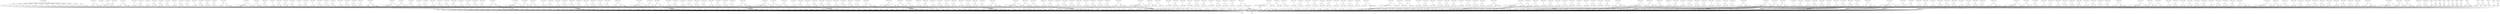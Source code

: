 digraph model {
	0 [ label = "0: {(c < 20), init}" ];
	1 [ label = "1: {(c < 20)}" ];
	2 [ label = "2: {(c < 20)}" ];
	3 [ label = "3: {(c < 20)}" ];
	4 [ label = "4: {(c < 20)}" ];
	5 [ label = "5: {(c < 20)}" ];
	6 [ label = "6: {(c < 20)}" ];
	7 [ label = "7: {(c < 20)}" ];
	8 [ label = "8: {(c < 20)}" ];
	9 [ label = "9: {(c < 20)}" ];
	10 [ label = "10: {(c < 20)}" ];
	11 [ label = "11: {(c < 20)}" ];
	12 [ label = "12: {(c < 20)}" ];
	13 [ label = "13: {(c < 20)}" ];
	14 [ label = "14: {(c < 20)}" ];
	15 [ label = "15: {(c < 20)}" ];
	16 [ label = "16: {(c < 20)}" ];
	17 [ label = "17: {(c < 20)}" ];
	18 [ label = "18: {(c < 20)}" ];
	19 [ label = "19: {(c < 20)}" ];
	20 [ label = "20: {(c < 20)}" ];
	21 [ label = "21: {(c < 20)}" ];
	22 [ label = "22: {(c < 20)}" ];
	23 [ label = "23: {(c < 20)}" ];
	24 [ label = "24: {(c < 20)}" ];
	25 [ label = "25: {(c < 20)}" ];
	26 [ label = "26: {(c < 20)}" ];
	27 [ label = "27: {(c < 20)}" ];
	28 [ label = "28: {(c < 20)}" ];
	29 [ label = "29: {(c < 20)}" ];
	30 [ label = "30: {(c < 20)}" ];
	31 [ label = "31: {(c < 20)}" ];
	32 [ label = "32: {(c < 20)}" ];
	33 [ label = "33: {(c < 20), bad}" ];
	34 [ label = "34: {(c < 20)}" ];
	35 [ label = "35: {(c < 20)}" ];
	36 [ label = "36: {(c < 20)}" ];
	37 [ label = "37: {(c < 20)}" ];
	38 [ label = "38: {(c < 20)}" ];
	39 [ label = "39: {(c < 20)}" ];
	40 [ label = "40: {(c < 20)}" ];
	41 [ label = "41: {(c < 20)}" ];
	42 [ label = "42: {(c < 20)}" ];
	43 [ label = "43: {(c < 20)}" ];
	44 [ label = "44: {(c < 20)}" ];
	45 [ label = "45: {(c < 20)}" ];
	46 [ label = "46: {(c < 20)}" ];
	47 [ label = "47: {(c < 20)}" ];
	48 [ label = "48: {(c < 20)}" ];
	49 [ label = "49: {(c < 20)}" ];
	50 [ label = "50: {(c < 20)}" ];
	51 [ label = "51: {(c < 20)}" ];
	52 [ label = "52: {(c < 20)}" ];
	53 [ label = "53: {(c < 20)}" ];
	54 [ label = "54: {(c < 20)}" ];
	55 [ label = "55: {(c < 20)}" ];
	56 [ label = "56: {(c < 20)}" ];
	57 [ label = "57: {(c < 20)}" ];
	58 [ label = "58: {(c < 20)}" ];
	59 [ label = "59: {(c < 20)}" ];
	60 [ label = "60: {(c < 20), bad}" ];
	61 [ label = "61: {(c < 20)}" ];
	62 [ label = "62: {(c < 20)}" ];
	63 [ label = "63: {(c < 20)}" ];
	64 [ label = "64: {(c < 20)}" ];
	65 [ label = "65: {(c < 20)}" ];
	66 [ label = "66: {(c < 20)}" ];
	67 [ label = "67: {(c < 20)}" ];
	68 [ label = "68: {(c < 20)}" ];
	69 [ label = "69: {(c < 20)}" ];
	70 [ label = "70: {(c < 20), counterexample_target
goal}" ];
	71 [ label = "71: {(c < 20)}" ];
	72 [ label = "72: {(c < 20)}" ];
	73 [ label = "73: {(c < 20)}" ];
	74 [ label = "74: {(c < 20)}" ];
	75 [ label = "75: {(c < 20)}" ];
	76 [ label = "76: {(c < 20)}" ];
	77 [ label = "77: {(c < 20)}" ];
	78 [ label = "78: {(c < 20)}" ];
	79 [ label = "79: {(c < 20)}" ];
	80 [ label = "80: {(c < 20)}" ];
	81 [ label = "81: {(c < 20)}" ];
	82 [ label = "82: {(c < 20)}" ];
	83 [ label = "83: {(c < 20)}" ];
	84 [ label = "84: {(c < 20)}" ];
	85 [ label = "85: {(c < 20)}" ];
	86 [ label = "86: {(c < 20)}" ];
	87 [ label = "87: {(c < 20)}" ];
	88 [ label = "88: {(c < 20)}" ];
	89 [ label = "89: {(c < 20)}" ];
	90 [ label = "90: {(c < 20)}" ];
	91 [ label = "91: {(c < 20)}" ];
	92 [ label = "92: {(c < 20), bad}" ];
	93 [ label = "93: {(c < 20)}" ];
	94 [ label = "94: {(c < 20)}" ];
	95 [ label = "95: {(c < 20)}" ];
	96 [ label = "96: {(c < 20)}" ];
	97 [ label = "97: {(c < 20), counterexample_target
goal}" ];
	98 [ label = "98: {(c < 20)}" ];
	99 [ label = "99: {(c < 20)}" ];
	100 [ label = "100: {(c < 20)}" ];
	101 [ label = "101: {(c < 20)}" ];
	102 [ label = "102: {(c < 20)}" ];
	103 [ label = "103: {(c < 20)}" ];
	104 [ label = "104: {(c < 20)}" ];
	105 [ label = "105: {(c < 20)}" ];
	106 [ label = "106: {(c < 20)}" ];
	107 [ label = "107: {(c < 20)}" ];
	108 [ label = "108: {(c < 20)}" ];
	109 [ label = "109: {(c < 20)}" ];
	110 [ label = "110: {(c < 20)}" ];
	111 [ label = "111: {(c < 20)}" ];
	112 [ label = "112: {(c < 20)}" ];
	113 [ label = "113: {(c < 20)}" ];
	114 [ label = "114: {(c < 20)}" ];
	115 [ label = "115: {(c < 20)}" ];
	116 [ label = "116: {(c < 20)}" ];
	117 [ label = "117: {(c < 20)}" ];
	118 [ label = "118: {(c < 20)}" ];
	119 [ label = "119: {(c < 20)}" ];
	120 [ label = "120: {(c < 20)}" ];
	121 [ label = "121: {(c < 20)}" ];
	122 [ label = "122: {(c < 20)}" ];
	123 [ label = "123: {(c < 20)}" ];
	124 [ label = "124: {(c < 20), bad}" ];
	125 [ label = "125: {(c < 20)}" ];
	126 [ label = "126: {(c < 20)}" ];
	127 [ label = "127: {(c < 20)}" ];
	128 [ label = "128: {(c < 20)}" ];
	129 [ label = "129: {(c < 20), counterexample_target
goal}" ];
	130 [ label = "130: {(c < 20)}" ];
	131 [ label = "131: {(c < 20)}" ];
	132 [ label = "132: {(c < 20)}" ];
	133 [ label = "133: {(c < 20)}" ];
	134 [ label = "134: {(c < 20)}" ];
	135 [ label = "135: {(c < 20)}" ];
	136 [ label = "136: {(c < 20)}" ];
	137 [ label = "137: {(c < 20)}" ];
	138 [ label = "138: {(c < 20)}" ];
	139 [ label = "139: {(c < 20)}" ];
	140 [ label = "140: {(c < 20)}" ];
	141 [ label = "141: {(c < 20)}" ];
	142 [ label = "142: {(c < 20)}" ];
	143 [ label = "143: {(c < 20)}" ];
	144 [ label = "144: {(c < 20)}" ];
	145 [ label = "145: {(c < 20)}" ];
	146 [ label = "146: {(c < 20)}" ];
	147 [ label = "147: {(c < 20)}" ];
	148 [ label = "148: {(c < 20)}" ];
	149 [ label = "149: {(c < 20)}" ];
	150 [ label = "150: {(c < 20)}" ];
	151 [ label = "151: {(c < 20)}" ];
	152 [ label = "152: {(c < 20)}" ];
	153 [ label = "153: {(c < 20)}" ];
	154 [ label = "154: {(c < 20)}" ];
	155 [ label = "155: {(c < 20), bad}" ];
	156 [ label = "156: {(c < 20)}" ];
	157 [ label = "157: {(c < 20)}" ];
	158 [ label = "158: {(c < 20)}" ];
	159 [ label = "159: {(c < 20)}" ];
	160 [ label = "160: {(c < 20)}" ];
	161 [ label = "161: {(c < 20), counterexample_target
goal}" ];
	162 [ label = "162: {(c < 20)}" ];
	163 [ label = "163: {(c < 20)}" ];
	164 [ label = "164: {(c < 20)}" ];
	165 [ label = "165: {(c < 20)}" ];
	166 [ label = "166: {(c < 20)}" ];
	167 [ label = "167: {(c < 20)}" ];
	168 [ label = "168: {(c < 20)}" ];
	169 [ label = "169: {(c < 20)}" ];
	170 [ label = "170: {(c < 20)}" ];
	171 [ label = "171: {(c < 20)}" ];
	172 [ label = "172: {(c < 20)}" ];
	173 [ label = "173: {(c < 20)}" ];
	174 [ label = "174: {(c < 20)}" ];
	175 [ label = "175: {(c < 20)}" ];
	176 [ label = "176: {(c < 20)}" ];
	177 [ label = "177: {(c < 20)}" ];
	178 [ label = "178: {(c < 20)}" ];
	179 [ label = "179: {(c < 20)}" ];
	180 [ label = "180: {(c < 20)}" ];
	181 [ label = "181: {(c < 20)}" ];
	182 [ label = "182: {(c < 20)}" ];
	183 [ label = "183: {(c < 20)}" ];
	184 [ label = "184: {(c < 20)}" ];
	185 [ label = "185: {(c < 20)}" ];
	186 [ label = "186: {(c < 20), bad}" ];
	187 [ label = "187: {(c < 20)}" ];
	188 [ label = "188: {(c < 20)}" ];
	189 [ label = "189: {(c < 20)}" ];
	190 [ label = "190: {(c < 20)}" ];
	191 [ label = "191: {(c < 20)}" ];
	192 [ label = "192: {(c < 20)}" ];
	193 [ label = "193: {(c < 20), counterexample_target
goal}" ];
	194 [ label = "194: {(c < 20)}" ];
	195 [ label = "195: {(c < 20)}" ];
	196 [ label = "196: {(c < 20)}" ];
	197 [ label = "197: {(c < 20)}" ];
	198 [ label = "198: {(c < 20)}" ];
	199 [ label = "199: {(c < 20)}" ];
	200 [ label = "200: {(c < 20)}" ];
	201 [ label = "201: {(c < 20)}" ];
	202 [ label = "202: {(c < 20)}" ];
	203 [ label = "203: {(c < 20)}" ];
	204 [ label = "204: {(c < 20)}" ];
	205 [ label = "205: {(c < 20)}" ];
	206 [ label = "206: {(c < 20)}" ];
	207 [ label = "207: {(c < 20)}" ];
	208 [ label = "208: {(c < 20)}" ];
	209 [ label = "209: {(c < 20)}" ];
	210 [ label = "210: {(c < 20)}" ];
	211 [ label = "211: {(c < 20)}" ];
	212 [ label = "212: {(c < 20)}" ];
	213 [ label = "213: {(c < 20)}" ];
	214 [ label = "214: {(c < 20)}" ];
	215 [ label = "215: {(c < 20)}" ];
	216 [ label = "216: {(c < 20), bad}" ];
	217 [ label = "217: {(c < 20)}" ];
	218 [ label = "218: {(c < 20)}" ];
	219 [ label = "219: {(c < 20)}" ];
	220 [ label = "220: {(c < 20)}" ];
	221 [ label = "221: {(c < 20)}" ];
	222 [ label = "222: {(c < 20)}" ];
	223 [ label = "223: {(c < 20), counterexample_target
goal}" ];
	224 [ label = "224: {(c < 20)}" ];
	225 [ label = "225: {(c < 20)}" ];
	226 [ label = "226: {(c < 20)}" ];
	227 [ label = "227: {(c < 20)}" ];
	228 [ label = "228: {(c < 20)}" ];
	229 [ label = "229: {(c < 20)}" ];
	230 [ label = "230: {(c < 20)}" ];
	231 [ label = "231: {(c < 20)}" ];
	232 [ label = "232: {(c < 20)}" ];
	233 [ label = "233: {(c < 20)}" ];
	234 [ label = "234: {(c < 20)}" ];
	235 [ label = "235: {(c < 20)}" ];
	236 [ label = "236: {(c < 20)}" ];
	237 [ label = "237: {(c < 20)}" ];
	238 [ label = "238: {(c < 20)}" ];
	239 [ label = "239: {(c < 20)}" ];
	240 [ label = "240: {(c < 20)}" ];
	241 [ label = "241: {(c < 20)}" ];
	242 [ label = "242: {(c < 20)}" ];
	243 [ label = "243: {(c < 20)}" ];
	244 [ label = "244: {(c < 20)}" ];
	245 [ label = "245: {(c < 20)}" ];
	246 [ label = "246: {(c < 20), bad}" ];
	247 [ label = "247: {(c < 20)}" ];
	248 [ label = "248: {(c < 20)}" ];
	249 [ label = "249: {(c < 20)}" ];
	250 [ label = "250: {(c < 20)}" ];
	251 [ label = "251: {(c < 20)}" ];
	252 [ label = "252: {(c < 20)}" ];
	253 [ label = "253: {(c < 20), counterexample_target
goal}" ];
	254 [ label = "254: {(c < 20)}" ];
	255 [ label = "255: {(c < 20)}" ];
	256 [ label = "256: {(c < 20)}" ];
	257 [ label = "257: {(c < 20)}" ];
	258 [ label = "258: {(c < 20)}" ];
	259 [ label = "259: {(c < 20)}" ];
	260 [ label = "260: {(c < 20)}" ];
	261 [ label = "261: {(c < 20)}" ];
	262 [ label = "262: {(c < 20)}" ];
	263 [ label = "263: {(c < 20)}" ];
	264 [ label = "264: {(c < 20)}" ];
	265 [ label = "265: {(c < 20)}" ];
	266 [ label = "266: {(c < 20)}" ];
	267 [ label = "267: {(c < 20)}" ];
	268 [ label = "268: {(c < 20)}" ];
	269 [ label = "269: {(c < 20)}" ];
	270 [ label = "270: {(c < 20)}" ];
	271 [ label = "271: {(c < 20)}" ];
	272 [ label = "272: {(c < 20)}" ];
	273 [ label = "273: {(c < 20)}" ];
	274 [ label = "274: {(c < 20)}" ];
	275 [ label = "275: {(c < 20)}" ];
	276 [ label = "276: {(c < 20), bad}" ];
	277 [ label = "277: {(c < 20)}" ];
	278 [ label = "278: {(c < 20)}" ];
	279 [ label = "279: {(c < 20)}" ];
	280 [ label = "280: {(c < 20)}" ];
	281 [ label = "281: {(c < 20)}" ];
	282 [ label = "282: {(c < 20)}" ];
	283 [ label = "283: {(c < 20), counterexample_target
goal}" ];
	284 [ label = "284: {(c < 20)}" ];
	285 [ label = "285: {(c < 20)}" ];
	286 [ label = "286: {(c < 20)}" ];
	287 [ label = "287: {(c < 20)}" ];
	288 [ label = "288: {(c < 20)}" ];
	289 [ label = "289: {(c < 20)}" ];
	290 [ label = "290: {(c < 20)}" ];
	291 [ label = "291: {(c < 20)}" ];
	292 [ label = "292: {(c < 20)}" ];
	293 [ label = "293: {(c < 20)}" ];
	294 [ label = "294: {(c < 20)}" ];
	295 [ label = "295: {(c < 20)}" ];
	296 [ label = "296: {(c < 20)}" ];
	297 [ label = "297: {(c < 20)}" ];
	298 [ label = "298: {(c < 20)}" ];
	299 [ label = "299: {(c < 20)}" ];
	300 [ label = "300: {(c < 20)}" ];
	301 [ label = "301: {(c < 20)}" ];
	302 [ label = "302: {(c < 20)}" ];
	303 [ label = "303: {(c < 20)}" ];
	304 [ label = "304: {(c < 20)}" ];
	305 [ label = "305: {(c < 20)}" ];
	306 [ label = "306: {(c < 20), bad}" ];
	307 [ label = "307: {(c < 20)}" ];
	308 [ label = "308: {(c < 20)}" ];
	309 [ label = "309: {(c < 20)}" ];
	310 [ label = "310: {(c < 20)}" ];
	311 [ label = "311: {(c < 20)}" ];
	312 [ label = "312: {(c < 20)}" ];
	313 [ label = "313: {(c < 20), counterexample_target
goal}" ];
	314 [ label = "314: {(c < 20)}" ];
	315 [ label = "315: {(c < 20)}" ];
	316 [ label = "316: {(c < 20)}" ];
	317 [ label = "317: {(c < 20)}" ];
	318 [ label = "318: {(c < 20)}" ];
	319 [ label = "319: {(c < 20)}" ];
	320 [ label = "320: {(c < 20)}" ];
	321 [ label = "321: {(c < 20)}" ];
	322 [ label = "322: {(c < 20)}" ];
	323 [ label = "323: {(c < 20)}" ];
	324 [ label = "324: {(c < 20)}" ];
	325 [ label = "325: {(c < 20)}" ];
	326 [ label = "326: {(c < 20)}" ];
	327 [ label = "327: {(c < 20)}" ];
	328 [ label = "328: {(c < 20)}" ];
	329 [ label = "329: {(c < 20)}" ];
	330 [ label = "330: {(c < 20)}" ];
	331 [ label = "331: {(c < 20)}" ];
	332 [ label = "332: {(c < 20)}" ];
	333 [ label = "333: {(c < 20)}" ];
	334 [ label = "334: {(c < 20)}" ];
	335 [ label = "335: {(c < 20)}" ];
	336 [ label = "336: {(c < 20), bad}" ];
	337 [ label = "337: {(c < 20)}" ];
	338 [ label = "338: {(c < 20)}" ];
	339 [ label = "339: {(c < 20)}" ];
	340 [ label = "340: {(c < 20)}" ];
	341 [ label = "341: {(c < 20)}" ];
	342 [ label = "342: {(c < 20)}" ];
	343 [ label = "343: {(c < 20), counterexample_target
goal}" ];
	344 [ label = "344: {(c < 20)}" ];
	345 [ label = "345: {(c < 20)}" ];
	346 [ label = "346: {(c < 20)}" ];
	347 [ label = "347: {(c < 20)}" ];
	348 [ label = "348: {(c < 20)}" ];
	349 [ label = "349: {(c < 20)}" ];
	350 [ label = "350: {(c < 20)}" ];
	351 [ label = "351: {(c < 20)}" ];
	352 [ label = "352: {(c < 20)}" ];
	353 [ label = "353: {(c < 20)}" ];
	354 [ label = "354: {(c < 20)}" ];
	355 [ label = "355: {(c < 20)}" ];
	356 [ label = "356: {(c < 20)}" ];
	357 [ label = "357: {(c < 20)}" ];
	358 [ label = "358: {(c < 20)}" ];
	359 [ label = "359: {(c < 20)}" ];
	360 [ label = "360: {(c < 20)}" ];
	361 [ label = "361: {(c < 20)}" ];
	362 [ label = "362: {(c < 20)}" ];
	363 [ label = "363: {(c < 20)}" ];
	364 [ label = "364: {(c < 20)}" ];
	365 [ label = "365: {(c < 20)}" ];
	366 [ label = "366: {(c < 20), bad}" ];
	367 [ label = "367: {(c < 20)}" ];
	368 [ label = "368: {(c < 20)}" ];
	369 [ label = "369: {(c < 20)}" ];
	370 [ label = "370: {(c < 20)}" ];
	371 [ label = "371: {(c < 20)}" ];
	372 [ label = "372: {(c < 20)}" ];
	373 [ label = "373: {(c < 20), counterexample_target
goal}" ];
	374 [ label = "374: {(c < 20)}" ];
	375 [ label = "375: {(c < 20)}" ];
	376 [ label = "376: {(c < 20)}" ];
	377 [ label = "377: {(c < 20)}" ];
	378 [ label = "378: {(c < 20)}" ];
	379 [ label = "379: {(c < 20)}" ];
	380 [ label = "380: {(c < 20)}" ];
	381 [ label = "381: {(c < 20)}" ];
	382 [ label = "382: {(c < 20)}" ];
	383 [ label = "383: {(c < 20)}" ];
	384 [ label = "384: {(c < 20)}" ];
	385 [ label = "385: {(c < 20)}" ];
	386 [ label = "386: {(c < 20)}" ];
	387 [ label = "387: {(c < 20)}" ];
	388 [ label = "388: {(c < 20)}" ];
	389 [ label = "389: {(c < 20)}" ];
	390 [ label = "390: {(c < 20)}" ];
	391 [ label = "391: {(c < 20)}" ];
	392 [ label = "392: {(c < 20)}" ];
	393 [ label = "393: {(c < 20)}" ];
	394 [ label = "394: {(c < 20)}" ];
	395 [ label = "395: {(c < 20)}" ];
	396 [ label = "396: {(c < 20), bad}" ];
	397 [ label = "397: {(c < 20)}" ];
	398 [ label = "398: {(c < 20)}" ];
	399 [ label = "399: {(c < 20)}" ];
	400 [ label = "400: {(c < 20)}" ];
	401 [ label = "401: {(c < 20)}" ];
	402 [ label = "402: {(c < 20)}" ];
	403 [ label = "403: {(c < 20), counterexample_target
goal}" ];
	404 [ label = "404: {(c < 20)}" ];
	405 [ label = "405: {(c < 20)}" ];
	406 [ label = "406: {(c < 20)}" ];
	407 [ label = "407: {(c < 20)}" ];
	408 [ label = "408: {(c < 20)}" ];
	409 [ label = "409: {(c < 20)}" ];
	410 [ label = "410: {(c < 20)}" ];
	411 [ label = "411: {(c < 20)}" ];
	412 [ label = "412: {(c < 20)}" ];
	413 [ label = "413: {(c < 20)}" ];
	414 [ label = "414: {(c < 20)}" ];
	415 [ label = "415: {(c < 20)}" ];
	416 [ label = "416: {(c < 20)}" ];
	417 [ label = "417: {(c < 20)}" ];
	418 [ label = "418: {(c < 20)}" ];
	419 [ label = "419: {(c < 20)}" ];
	420 [ label = "420: {(c < 20)}" ];
	421 [ label = "421: {(c < 20)}" ];
	422 [ label = "422: {(c < 20)}" ];
	423 [ label = "423: {(c < 20)}" ];
	424 [ label = "424: {(c < 20)}" ];
	425 [ label = "425: {(c < 20)}" ];
	426 [ label = "426: {(c < 20), bad}" ];
	427 [ label = "427: {(c < 20)}" ];
	428 [ label = "428: {(c < 20)}" ];
	429 [ label = "429: {(c < 20)}" ];
	430 [ label = "430: {(c < 20)}" ];
	431 [ label = "431: {(c < 20)}" ];
	432 [ label = "432: {(c < 20)}" ];
	433 [ label = "433: {(c < 20), counterexample_target
goal}" ];
	434 [ label = "434: {(c < 20)}" ];
	435 [ label = "435: {(c < 20)}" ];
	436 [ label = "436: {(c < 20)}" ];
	437 [ label = "437: {(c < 20)}" ];
	438 [ label = "438: {(c < 20)}" ];
	439 [ label = "439: {(c < 20)}" ];
	440 [ label = "440: {(c < 20)}" ];
	441 [ label = "441: {(c < 20)}" ];
	442 [ label = "442: {(c < 20)}" ];
	443 [ label = "443: {(c < 20)}" ];
	444 [ label = "444: {(c < 20)}" ];
	445 [ label = "445: {(c < 20)}" ];
	446 [ label = "446: {(c < 20)}" ];
	447 [ label = "447: {(c < 20)}" ];
	448 [ label = "448: {(c < 20)}" ];
	449 [ label = "449: {(c < 20)}" ];
	450 [ label = "450: {(c < 20)}" ];
	451 [ label = "451: {(c < 20)}" ];
	452 [ label = "452: {(c < 20)}" ];
	453 [ label = "453: {(c < 20)}" ];
	454 [ label = "454: {(c < 20)}" ];
	455 [ label = "455: {(c < 20)}" ];
	456 [ label = "456: {(c < 20), bad}" ];
	457 [ label = "457: {(c < 20)}" ];
	458 [ label = "458: {(c < 20)}" ];
	459 [ label = "459: {(c < 20)}" ];
	460 [ label = "460: {(c < 20)}" ];
	461 [ label = "461: {(c < 20)}" ];
	462 [ label = "462: {(c < 20)}" ];
	463 [ label = "463: {(c < 20), counterexample_target
goal}" ];
	464 [ label = "464: {(c < 20)}" ];
	465 [ label = "465: {(c < 20)}" ];
	466 [ label = "466: {(c < 20)}" ];
	467 [ label = "467: {(c < 20)}" ];
	468 [ label = "468: {(c < 20)}" ];
	469 [ label = "469: {(c < 20)}" ];
	470 [ label = "470: {(c < 20)}" ];
	471 [ label = "471: {(c < 20)}" ];
	472 [ label = "472: {(c < 20)}" ];
	473 [ label = "473: {(c < 20)}" ];
	474 [ label = "474: {(c < 20)}" ];
	475 [ label = "475: {(c < 20)}" ];
	476 [ label = "476: {(c < 20)}" ];
	477 [ label = "477: {(c < 20)}" ];
	478 [ label = "478: {(c < 20)}" ];
	479 [ label = "479: {(c < 20)}" ];
	480 [ label = "480: {(c < 20)}" ];
	481 [ label = "481: {(c < 20)}" ];
	482 [ label = "482: {(c < 20)}" ];
	483 [ label = "483: {(c < 20)}" ];
	484 [ label = "484: {(c < 20)}" ];
	485 [ label = "485: {(c < 20)}" ];
	486 [ label = "486: {(c < 20), bad}" ];
	487 [ label = "487: {(c < 20)}" ];
	488 [ label = "488: {(c < 20)}" ];
	489 [ label = "489: {(c < 20)}" ];
	490 [ label = "490: {(c < 20)}" ];
	491 [ label = "491: {(c < 20)}" ];
	492 [ label = "492: {(c < 20)}" ];
	493 [ label = "493: {(c < 20), counterexample_target
goal}" ];
	494 [ label = "494: {(c < 20)}" ];
	495 [ label = "495: {(c < 20)}" ];
	496 [ label = "496: {(c < 20)}" ];
	497 [ label = "497: {(c < 20)}" ];
	498 [ label = "498: {(c < 20)}" ];
	499 [ label = "499: {(c < 20)}" ];
	500 [ label = "500: {(c < 20)}" ];
	501 [ label = "501: {(c < 20)}" ];
	502 [ label = "502: {(c < 20)}" ];
	503 [ label = "503: {(c < 20)}" ];
	504 [ label = "504: {(c < 20)}" ];
	505 [ label = "505: {(c < 20)}" ];
	506 [ label = "506: {(c < 20)}" ];
	507 [ label = "507: {(c < 20)}" ];
	508 [ label = "508: {(c < 20)}" ];
	509 [ label = "509: {(c < 20)}" ];
	510 [ label = "510: {(c < 20)}" ];
	511 [ label = "511: {(c < 20)}" ];
	512 [ label = "512: {(c < 20)}" ];
	513 [ label = "513: {(c < 20)}" ];
	514 [ label = "514: {(c < 20)}" ];
	515 [ label = "515: {(c < 20)}" ];
	516 [ label = "516: {(c < 20), bad}" ];
	517 [ label = "517: {(c < 20)}" ];
	518 [ label = "518: {(c < 20)}" ];
	519 [ label = "519: {(c < 20)}" ];
	520 [ label = "520: {(c < 20)}" ];
	521 [ label = "521: {(c < 20)}" ];
	522 [ label = "522: {(c < 20)}" ];
	523 [ label = "523: {(c < 20), counterexample_target
goal}" ];
	524 [ label = "524: {(c < 20)}" ];
	525 [ label = "525: {(c < 20)}" ];
	526 [ label = "526: {(c < 20)}" ];
	527 [ label = "527: {(c < 20)}" ];
	528 [ label = "528: {(c < 20)}" ];
	529 [ label = "529: {(c < 20)}" ];
	530 [ label = "530: {(c < 20)}" ];
	531 [ label = "531: {(c < 20)}" ];
	532 [ label = "532: {(c < 20)}" ];
	533 [ label = "533: {(c < 20)}" ];
	534 [ label = "534: {(c < 20)}" ];
	535 [ label = "535: {(c < 20)}" ];
	536 [ label = "536: {(c < 20)}" ];
	537 [ label = "537: {(c < 20)}" ];
	538 [ label = "538: {(c < 20)}" ];
	539 [ label = "539: {(c < 20)}" ];
	540 [ label = "540: {(c < 20)}" ];
	541 [ label = "541: {(c < 20)}" ];
	542 [ label = "542: {(c < 20)}" ];
	543 [ label = "543: {(c < 20)}" ];
	544 [ label = "544: {(c < 20)}" ];
	545 [ label = "545: {(c < 20)}" ];
	546 [ label = "546: {(c < 20), bad}" ];
	547 [ label = "547: {(c < 20)}" ];
	548 [ label = "548: {(c < 20)}" ];
	549 [ label = "549: {(c < 20)}" ];
	550 [ label = "550: {(c < 20)}" ];
	551 [ label = "551: {(c < 20)}" ];
	552 [ label = "552: {(c < 20)}" ];
	553 [ label = "553: {(c < 20), counterexample_target
goal}" ];
	554 [ label = "554: {(c < 20)}" ];
	555 [ label = "555: {(c < 20)}" ];
	556 [ label = "556: {(c < 20)}" ];
	557 [ label = "557: {(c < 20)}" ];
	558 [ label = "558: {(c < 20)}" ];
	559 [ label = "559: {(c < 20)}" ];
	560 [ label = "560: {(c < 20)}" ];
	561 [ label = "561: {(c < 20)}" ];
	562 [ label = "562: {(c < 20)}" ];
	563 [ label = "563: {(c < 20)}" ];
	564 [ label = "564: {(c < 20)}" ];
	565 [ label = "565: {(c < 20)}" ];
	566 [ label = "566: {(c < 20)}" ];
	567 [ label = "567: {(c < 20)}" ];
	568 [ label = "568: {(c < 20)}" ];
	569 [ label = "569: {(c < 20)}" ];
	570 [ label = "570: {(c < 20)}" ];
	571 [ label = "571: {(c < 20)}" ];
	572 [ label = "572: {(c < 20)}" ];
	573 [ label = "573: {(c < 20)}" ];
	574 [ label = "574: {(c < 20)}" ];
	575 [ label = "575: {(c < 20)}" ];
	576 [ label = "576: {(c < 20), bad}" ];
	577 [ label = "577: {(c < 20)}" ];
	578 [ label = "578: {(c < 20)}" ];
	579 [ label = "579: {(c < 20)}" ];
	580 [ label = "580: {(c < 20)}" ];
	581 [ label = "581: {(c < 20)}" ];
	582 [ label = "582: {(c < 20)}" ];
	583 [ label = "583: {(c < 20), counterexample_target
goal}" ];
	584 [ label = "584: {}" ];
	585 [ label = "585: {}" ];
	586 [ label = "586: {}" ];
	587 [ label = "587: {}" ];
	588 [ label = "588: {}" ];
	589 [ label = "589: {}" ];
	590 [ label = "590: {}" ];
	591 [ label = "591: {}" ];
	592 [ label = "592: {}" ];
	593 [ label = "593: {}" ];
	594 [ label = "594: {}" ];
	595 [ label = "595: {}" ];
	596 [ label = "596: {}" ];
	597 [ label = "597: {}" ];
	598 [ label = "598: {}" ];
	599 [ label = "599: {}" ];
	600 [ label = "600: {}" ];
	601 [ label = "601: {}" ];
	602 [ label = "602: {}" ];
	603 [ label = "603: {}" ];
	604 [ label = "604: {}" ];
	605 [ label = "605: {}" ];
	606 [ label = "606: {bad}" ];
	607 [ label = "607: {}" ];
	608 [ label = "608: {}" ];
	609 [ label = "609: {}" ];
	610 [ label = "610: {}" ];
	611 [ label = "611: {}" ];
	612 [ label = "612: {}" ];
	613 [ label = "613: {goal}" ];
	614 [ label = "614: {}" ];
	615 [ label = "615: {counterexample_target}" ];
	"0c0" [shape = "point"];
	0 -> "0c0";
	"0c0" -> 1 [ label= "0.0714286" ];
	"0c0" -> 2 [ label= "0.0714286" ];
	"0c0" -> 3 [ label= "0.0714286" ];
	"0c0" -> 4 [ label= "0.0714286" ];
	"0c0" -> 5 [ label= "0.0714286" ];
	"0c0" -> 6 [ label= "0.0714286" ];
	"0c0" -> 7 [ label= "0.0714286" ];
	"0c0" -> 8 [ label= "0.0714286" ];
	"0c0" -> 9 [ label= "0.0714286" ];
	"0c0" -> 10 [ label= "0.0714286" ];
	"0c0" -> 11 [ label= "0.0714286" ];
	"0c0" -> 12 [ label= "0.0714286" ];
	"0c0" -> 13 [ label= "0.0714286" ];
	"0c0" -> 14 [ label= "0.0714286" ];
	"1c0" [shape = "point"];
	1 -> "1c0";
	"1c0" -> 614 [ label= "1.33227e-15" ];
	"1c0" -> 615 [ label= "1" ];
	"2c0" [shape = "point"];
	2 -> "2c0";
	"2c0" -> 614 [ label= "7.19425e-14" ];
	"2c0" -> 615 [ label= "1" ];
	"3c0" [shape = "point"];
	3 -> "3c0";
	"3c0" -> 614 [ label= "2.61491e-12" ];
	"3c0" -> 615 [ label= "1" ];
	"4c0" [shape = "point"];
	4 -> "4c0";
	"4c0" -> 614 [ label= "7.12771e-11" ];
	"4c0" -> 615 [ label= "1" ];
	"5c0" [shape = "point"];
	5 -> "5c0";
	"5c0" -> 614 [ label= "0" ];
	"5c0" -> 615 [ label= "1" ];
	"6c0" [shape = "point"];
	6 -> "6c0";
	"6c0" -> 614 [ label= "7.19425e-14" ];
	"6c0" -> 615 [ label= "1" ];
	"7c0" [shape = "point"];
	7 -> "7c0";
	"7c0" -> 614 [ label= "2.61491e-12" ];
	"7c0" -> 615 [ label= "1" ];
	"8c0" [shape = "point"];
	8 -> "8c0";
	"8c0" -> 614 [ label= "0" ];
	"8c0" -> 615 [ label= "1" ];
	"9c0" [shape = "point"];
	9 -> "9c0";
	"9c0" -> 614 [ label= "0" ];
	"9c0" -> 615 [ label= "1" ];
	"10c0" [shape = "point"];
	10 -> "10c0";
	"10c0" -> 614 [ label= "1.33227e-15" ];
	"10c0" -> 615 [ label= "1" ];
	"11c0" [shape = "point"];
	11 -> "11c0";
	"11c0" -> 614 [ label= "7.19425e-14" ];
	"11c0" -> 615 [ label= "1" ];
	"12c0" [shape = "point"];
	12 -> "12c0";
	"12c0" -> 614 [ label= "0" ];
	"12c0" -> 615 [ label= "1" ];
	"13c0" [shape = "point"];
	13 -> "13c0";
	"13c0" -> 614 [ label= "0" ];
	"13c0" -> 615 [ label= "1" ];
	"14c0" [shape = "point"];
	14 -> "14c0";
	"14c0" -> 614 [ label= "1.33227e-15" ];
	"14c0" -> 615 [ label= "1" ];
	"15c0" [shape = "point"];
	15 -> "15c0";
	"15c0" -> 29 [ label= "0.9" ];
	"15c0" -> 30 [ label= "0.1" ];
	"16c0" [shape = "point"];
	16 -> "16c0";
	"16c0" -> 29 [ label= "0.1" ];
	"16c0" -> 32 [ label= "0.9" ];
	"17c0" [shape = "point"];
	17 -> "17c0";
	"17c0" -> 32 [ label= "0.1" ];
	"17c0" -> 34 [ label= "0.9" ];
	"18c0" [shape = "point"];
	18 -> "18c0";
	"18c0" -> 34 [ label= "1" ];
	"19c0" [shape = "point"];
	19 -> "19c0";
	"19c0" -> 31 [ label= "0.1" ];
	"19c0" -> 33 [ label= "0.9" ];
	"20c0" [shape = "point"];
	20 -> "20c0";
	"20c0" -> 35 [ label= "0.1" ];
	"20c0" -> 36 [ label= "0.9" ];
	"21c0" [shape = "point"];
	21 -> "21c0";
	"21c0" -> 36 [ label= "1" ];
	"22c0" [shape = "point"];
	22 -> "22c0";
	"22c0" -> 37 [ label= "0.1" ];
	"22c0" -> 40 [ label= "0.9" ];
	"23c0" [shape = "point"];
	23 -> "23c0";
	"23c0" -> 38 [ label= "0.9" ];
	"23c0" -> 40 [ label= "0.1" ];
	"24c0" [shape = "point"];
	24 -> "24c0";
	"24c0" -> 38 [ label= "0.1" ];
	"24c0" -> 39 [ label= "0.9" ];
	"25c0" [shape = "point"];
	25 -> "25c0";
	"25c0" -> 39 [ label= "1" ];
	"26c0" [shape = "point"];
	26 -> "26c0";
	"26c0" -> 41 [ label= "0.1" ];
	"26c0" -> 42 [ label= "0.9" ];
	"27c0" [shape = "point"];
	27 -> "27c0";
	"27c0" -> 42 [ label= "0.1" ];
	"27c0" -> 43 [ label= "0.9" ];
	"28c0" [shape = "point"];
	28 -> "28c0";
	"28c0" -> 43 [ label= "1" ];
	"29c0" [shape = "point"];
	29 -> "29c0";
	"29c0" -> 614 [ label= "6.07292e-13" ];
	"29c0" -> 615 [ label= "1" ];
	"30c0" [shape = "point"];
	30 -> "30c0";
	"30c0" -> 614 [ label= "1.25455e-14" ];
	"30c0" -> 615 [ label= "1" ];
	"31c0" [shape = "point"];
	31 -> "31c0";
	"31c0" -> 614 [ label= "1.11022e-16" ];
	"31c0" -> 615 [ label= "1" ];
	"32c0" [shape = "point"];
	32 -> "32c0";
	"32c0" -> 614 [ label= "2.0684e-11" ];
	"32c0" -> 615 [ label= "1" ];
	"33c0" [shape = "point"];
	33 -> "33c0";
	"33c0" -> 33 [ label= "1" ];
	"34c0" [shape = "point"];
	34 -> "34c0";
	"34c0" -> 614 [ label= "5.26616e-10" ];
	"34c0" -> 615 [ label= "1" ];
	"35c0" [shape = "point"];
	35 -> "35c0";
	"35c0" -> 614 [ label= "6.07292e-13" ];
	"35c0" -> 615 [ label= "1" ];
	"36c0" [shape = "point"];
	36 -> "36c0";
	"36c0" -> 614 [ label= "2.06839e-11" ];
	"36c0" -> 615 [ label= "1" ];
	"37c0" [shape = "point"];
	37 -> "37c0";
	"37c0" -> 614 [ label= "0" ];
	"37c0" -> 615 [ label= "1" ];
	"38c0" [shape = "point"];
	38 -> "38c0";
	"38c0" -> 614 [ label= "1.25455e-14" ];
	"38c0" -> 615 [ label= "1" ];
	"39c0" [shape = "point"];
	39 -> "39c0";
	"39c0" -> 614 [ label= "6.07292e-13" ];
	"39c0" -> 615 [ label= "1" ];
	"40c0" [shape = "point"];
	40 -> "40c0";
	"40c0" -> 614 [ label= "1.11022e-16" ];
	"40c0" -> 615 [ label= "1" ];
	"41c0" [shape = "point"];
	41 -> "41c0";
	"41c0" -> 614 [ label= "0" ];
	"41c0" -> 615 [ label= "1" ];
	"42c0" [shape = "point"];
	42 -> "42c0";
	"42c0" -> 614 [ label= "1.11022e-16" ];
	"42c0" -> 615 [ label= "1" ];
	"43c0" [shape = "point"];
	43 -> "43c0";
	"43c0" -> 614 [ label= "1.25455e-14" ];
	"43c0" -> 615 [ label= "1" ];
	"44c0" [shape = "point"];
	44 -> "44c0";
	"44c0" -> 59 [ label= "0.1" ];
	"44c0" -> 60 [ label= "0.9" ];
	"45c0" [shape = "point"];
	45 -> "45c0";
	"45c0" -> 61 [ label= "0.1" ];
	"45c0" -> 62 [ label= "0.9" ];
	"46c0" [shape = "point"];
	46 -> "46c0";
	"46c0" -> 62 [ label= "0.1" ];
	"46c0" -> 63 [ label= "0.9" ];
	"47c0" [shape = "point"];
	47 -> "47c0";
	"47c0" -> 58 [ label= "0.1" ];
	"47c0" -> 65 [ label= "0.9" ];
	"48c0" [shape = "point"];
	48 -> "48c0";
	"48c0" -> 64 [ label= "0.1" ];
	"48c0" -> 66 [ label= "0.9" ];
	"49c0" [shape = "point"];
	49 -> "49c0";
	"49c0" -> 65 [ label= "0.1" ];
	"49c0" -> 67 [ label= "0.9" ];
	"50c0" [shape = "point"];
	50 -> "50c0";
	"50c0" -> 66 [ label= "0.1" ];
	"50c0" -> 68 [ label= "0.9" ];
	"51c0" [shape = "point"];
	51 -> "51c0";
	"51c0" -> 63 [ label= "0.1" ];
	"51c0" -> 70 [ label= "0.9" ];
	"52c0" [shape = "point"];
	52 -> "52c0";
	"52c0" -> 67 [ label= "0.1" ];
	"52c0" -> 71 [ label= "0.9" ];
	"53c0" [shape = "point"];
	53 -> "53c0";
	"53c0" -> 68 [ label= "0.1" ];
	"53c0" -> 72 [ label= "0.9" ];
	"54c0" [shape = "point"];
	54 -> "54c0";
	"54c0" -> 69 [ label= "0.1" ];
	"54c0" -> 73 [ label= "0.9" ];
	"55c0" [shape = "point"];
	55 -> "55c0";
	"55c0" -> 73 [ label= "1" ];
	"56c0" [shape = "point"];
	56 -> "56c0";
	"56c0" -> 71 [ label= "1" ];
	"57c0" [shape = "point"];
	57 -> "57c0";
	"57c0" -> 72 [ label= "1" ];
	"58c0" [shape = "point"];
	58 -> "58c0";
	"58c0" -> 614 [ label= "1.6122e-10" ];
	"58c0" -> 615 [ label= "1" ];
	"59c0" [shape = "point"];
	59 -> "59c0";
	"59c0" -> 614 [ label= "5.06883e-12" ];
	"59c0" -> 615 [ label= "1" ];
	"60c0" [shape = "point"];
	60 -> "60c0";
	"60c0" -> 60 [ label= "1" ];
	"61c0" [shape = "point"];
	61 -> "61c0";
	"61c0" -> 614 [ label= "1.11577e-13" ];
	"61c0" -> 615 [ label= "1" ];
	"62c0" [shape = "point"];
	62 -> "62c0";
	"62c0" -> 614 [ label= "1.55431e-15" ];
	"62c0" -> 615 [ label= "1" ];
	"63c0" [shape = "point"];
	63 -> "63c0";
	"63c0" -> 614 [ label= "0" ];
	"63c0" -> 615 [ label= "1" ];
	"64c0" [shape = "point"];
	64 -> "64c0";
	"64c0" -> 614 [ label= "3.81517e-09" ];
	"64c0" -> 615 [ label= "1" ];
	"65c0" [shape = "point"];
	65 -> "65c0";
	"65c0" -> 614 [ label= "5.06883e-12" ];
	"65c0" -> 615 [ label= "1" ];
	"66c0" [shape = "point"];
	66 -> "66c0";
	"66c0" -> 614 [ label= "1.6122e-10" ];
	"66c0" -> 615 [ label= "1" ];
	"67c0" [shape = "point"];
	67 -> "67c0";
	"67c0" -> 614 [ label= "1.11577e-13" ];
	"67c0" -> 615 [ label= "1" ];
	"68c0" [shape = "point"];
	68 -> "68c0";
	"68c0" -> 614 [ label= "5.06883e-12" ];
	"68c0" -> 615 [ label= "1" ];
	"69c0" [shape = "point"];
	69 -> "69c0";
	"69c0" -> 614 [ label= "1.55431e-15" ];
	"69c0" -> 615 [ label= "1" ];
	"70c0" [shape = "point"];
	70 -> "70c0";
	"70c0" -> 70 [ label= "1" ];
	"71c0" [shape = "point"];
	71 -> "71c0";
	"71c0" -> 614 [ label= "1.55431e-15" ];
	"71c0" -> 615 [ label= "1" ];
	"72c0" [shape = "point"];
	72 -> "72c0";
	"72c0" -> 614 [ label= "1.11577e-13" ];
	"72c0" -> 615 [ label= "1" ];
	"73c0" [shape = "point"];
	73 -> "73c0";
	"73c0" -> 614 [ label= "0" ];
	"73c0" -> 615 [ label= "1" ];
	"74c0" [shape = "point"];
	74 -> "74c0";
	"74c0" -> 89 [ label= "0.1" ];
	"74c0" -> 90 [ label= "0.9" ];
	"75c0" [shape = "point"];
	75 -> "75c0";
	"75c0" -> 91 [ label= "0.1" ];
	"75c0" -> 92 [ label= "0.9" ];
	"76c0" [shape = "point"];
	76 -> "76c0";
	"76c0" -> 93 [ label= "0.1" ];
	"76c0" -> 94 [ label= "0.9" ];
	"77c0" [shape = "point"];
	77 -> "77c0";
	"77c0" -> 94 [ label= "0.1" ];
	"77c0" -> 95 [ label= "0.9" ];
	"78c0" [shape = "point"];
	78 -> "78c0";
	"78c0" -> 95 [ label= "0.1" ];
	"78c0" -> 97 [ label= "0.9" ];
	"79c0" [shape = "point"];
	79 -> "79c0";
	"79c0" -> 88 [ label= "0.1" ];
	"79c0" -> 98 [ label= "0.9" ];
	"80c0" [shape = "point"];
	80 -> "80c0";
	"80c0" -> 90 [ label= "0.1" ];
	"80c0" -> 99 [ label= "0.9" ];
	"81c0" [shape = "point"];
	81 -> "81c0";
	"81c0" -> 98 [ label= "0.1" ];
	"81c0" -> 100 [ label= "0.9" ];
	"82c0" [shape = "point"];
	82 -> "82c0";
	"82c0" -> 99 [ label= "0.1" ];
	"82c0" -> 101 [ label= "0.9" ];
	"83c0" [shape = "point"];
	83 -> "83c0";
	"83c0" -> 100 [ label= "0.1" ];
	"83c0" -> 102 [ label= "0.9" ];
	"84c0" [shape = "point"];
	84 -> "84c0";
	"84c0" -> 96 [ label= "0.1" ];
	"84c0" -> 103 [ label= "0.9" ];
	"85c0" [shape = "point"];
	85 -> "85c0";
	"85c0" -> 101 [ label= "1" ];
	"86c0" [shape = "point"];
	86 -> "86c0";
	"86c0" -> 102 [ label= "1" ];
	"87c0" [shape = "point"];
	87 -> "87c0";
	"87c0" -> 103 [ label= "1" ];
	"88c0" [shape = "point"];
	88 -> "88c0";
	"88c0" -> 614 [ label= "2.70285e-08" ];
	"88c0" -> 615 [ label= "1" ];
	"89c0" [shape = "point"];
	89 -> "89c0";
	"89c0" -> 614 [ label= "1.23591e-09" ];
	"89c0" -> 615 [ label= "1" ];
	"90c0" [shape = "point"];
	90 -> "90c0";
	"90c0" -> 614 [ label= "4.18103e-11" ];
	"90c0" -> 615 [ label= "1" ];
	"91c0" [shape = "point"];
	91 -> "91c0";
	"91c0" -> 614 [ label= "4.18103e-11" ];
	"91c0" -> 615 [ label= "1" ];
	"92c0" [shape = "point"];
	92 -> "92c0";
	"92c0" -> 92 [ label= "1" ];
	"93c0" [shape = "point"];
	93 -> "93c0";
	"93c0" -> 614 [ label= "9.86433e-13" ];
	"93c0" -> 615 [ label= "1" ];
	"94c0" [shape = "point"];
	94 -> "94c0";
	"94c0" -> 614 [ label= "1.44329e-14" ];
	"94c0" -> 615 [ label= "1" ];
	"95c0" [shape = "point"];
	95 -> "95c0";
	"95c0" -> 614 [ label= "1.11022e-16" ];
	"95c0" -> 615 [ label= "1" ];
	"96c0" [shape = "point"];
	96 -> "96c0";
	"96c0" -> 614 [ label= "1.44329e-14" ];
	"96c0" -> 615 [ label= "1" ];
	"97c0" [shape = "point"];
	97 -> "97c0";
	"97c0" -> 97 [ label= "1" ];
	"98c0" [shape = "point"];
	98 -> "98c0";
	"98c0" -> 614 [ label= "1.23591e-09" ];
	"98c0" -> 615 [ label= "1" ];
	"99c0" [shape = "point"];
	99 -> "99c0";
	"99c0" -> 614 [ label= "9.86433e-13" ];
	"99c0" -> 615 [ label= "1" ];
	"100c0" [shape = "point"];
	100 -> "100c0";
	"100c0" -> 614 [ label= "4.18103e-11" ];
	"100c0" -> 615 [ label= "1" ];
	"101c0" [shape = "point"];
	101 -> "101c0";
	"101c0" -> 614 [ label= "1.44329e-14" ];
	"101c0" -> 615 [ label= "1" ];
	"102c0" [shape = "point"];
	102 -> "102c0";
	"102c0" -> 614 [ label= "9.86544e-13" ];
	"102c0" -> 615 [ label= "1" ];
	"103c0" [shape = "point"];
	103 -> "103c0";
	"103c0" -> 614 [ label= "1.11022e-16" ];
	"103c0" -> 615 [ label= "1" ];
	"104c0" [shape = "point"];
	104 -> "104c0";
	"104c0" -> 118 [ label= "0.1" ];
	"104c0" -> 119 [ label= "0.9" ];
	"105c0" [shape = "point"];
	105 -> "105c0";
	"105c0" -> 120 [ label= "0.1" ];
	"105c0" -> 121 [ label= "0.9" ];
	"106c0" [shape = "point"];
	106 -> "106c0";
	"106c0" -> 121 [ label= "0.1" ];
	"106c0" -> 123 [ label= "0.9" ];
	"107c0" [shape = "point"];
	107 -> "107c0";
	"107c0" -> 122 [ label= "0.1" ];
	"107c0" -> 124 [ label= "0.9" ];
	"108c0" [shape = "point"];
	108 -> "108c0";
	"108c0" -> 125 [ label= "0.1" ];
	"108c0" -> 126 [ label= "0.9" ];
	"109c0" [shape = "point"];
	109 -> "109c0";
	"109c0" -> 126 [ label= "0.1" ];
	"109c0" -> 127 [ label= "0.9" ];
	"110c0" [shape = "point"];
	110 -> "110c0";
	"110c0" -> 127 [ label= "0.1" ];
	"110c0" -> 129 [ label= "0.9" ];
	"111c0" [shape = "point"];
	111 -> "111c0";
	"111c0" -> 128 [ label= "0.1" ];
	"111c0" -> 130 [ label= "0.9" ];
	"112c0" [shape = "point"];
	112 -> "112c0";
	"112c0" -> 119 [ label= "0.1" ];
	"112c0" -> 131 [ label= "0.9" ];
	"113c0" [shape = "point"];
	113 -> "113c0";
	"113c0" -> 123 [ label= "0.1" ];
	"113c0" -> 132 [ label= "0.9" ];
	"114c0" [shape = "point"];
	114 -> "114c0";
	"114c0" -> 131 [ label= "0.1" ];
	"114c0" -> 133 [ label= "0.9" ];
	"115c0" [shape = "point"];
	115 -> "115c0";
	"115c0" -> 132 [ label= "1" ];
	"116c0" [shape = "point"];
	116 -> "116c0";
	"116c0" -> 133 [ label= "1" ];
	"117c0" [shape = "point"];
	117 -> "117c0";
	"117c0" -> 130 [ label= "1" ];
	"118c0" [shape = "point"];
	118 -> "118c0";
	"118c0" -> 614 [ label= "1.8662e-07" ];
	"118c0" -> 615 [ label= "1" ];
	"119c0" [shape = "point"];
	119 -> "119c0";
	"119c0" -> 614 [ label= "9.2961e-09" ];
	"119c0" -> 615 [ label= "1" ];
	"120c0" [shape = "point"];
	120 -> "120c0";
	"120c0" -> 614 [ label= "9.2961e-09" ];
	"120c0" -> 615 [ label= "1" ];
	"121c0" [shape = "point"];
	121 -> "121c0";
	"121c0" -> 614 [ label= "3.40336e-10" ];
	"121c0" -> 615 [ label= "1" ];
	"122c0" [shape = "point"];
	122 -> "122c0";
	"122c0" -> 614 [ label= "3.40336e-10" ];
	"122c0" -> 615 [ label= "1" ];
	"123c0" [shape = "point"];
	123 -> "123c0";
	"123c0" -> 614 [ label= "8.64087e-12" ];
	"123c0" -> 615 [ label= "1" ];
	"124c0" [shape = "point"];
	124 -> "124c0";
	"124c0" -> 124 [ label= "1" ];
	"125c0" [shape = "point"];
	125 -> "125c0";
	"125c0" -> 614 [ label= "8.64087e-12" ];
	"125c0" -> 615 [ label= "1" ];
	"126c0" [shape = "point"];
	126 -> "126c0";
	"126c0" -> 614 [ label= "1.36002e-13" ];
	"126c0" -> 615 [ label= "1" ];
	"127c0" [shape = "point"];
	127 -> "127c0";
	"127c0" -> 614 [ label= "9.99201e-16" ];
	"127c0" -> 615 [ label= "1" ];
	"128c0" [shape = "point"];
	128 -> "128c0";
	"128c0" -> 614 [ label= "1.36002e-13" ];
	"128c0" -> 615 [ label= "1" ];
	"129c0" [shape = "point"];
	129 -> "129c0";
	"129c0" -> 129 [ label= "1" ];
	"130c0" [shape = "point"];
	130 -> "130c0";
	"130c0" -> 614 [ label= "9.99201e-16" ];
	"130c0" -> 615 [ label= "1" ];
	"131c0" [shape = "point"];
	131 -> "131c0";
	"131c0" -> 614 [ label= "3.40336e-10" ];
	"131c0" -> 615 [ label= "1" ];
	"132c0" [shape = "point"];
	132 -> "132c0";
	"132c0" -> 614 [ label= "1.36002e-13" ];
	"132c0" -> 615 [ label= "1" ];
	"133c0" [shape = "point"];
	133 -> "133c0";
	"133c0" -> 614 [ label= "8.64087e-12" ];
	"133c0" -> 615 [ label= "1" ];
	"134c0" [shape = "point"];
	134 -> "134c0";
	"134c0" -> 148 [ label= "0.1" ];
	"134c0" -> 149 [ label= "0.9" ];
	"135c0" [shape = "point"];
	135 -> "135c0";
	"135c0" -> 149 [ label= "0.1" ];
	"135c0" -> 151 [ label= "0.9" ];
	"136c0" [shape = "point"];
	136 -> "136c0";
	"136c0" -> 150 [ label= "0.1" ];
	"136c0" -> 152 [ label= "0.9" ];
	"137c0" [shape = "point"];
	137 -> "137c0";
	"137c0" -> 152 [ label= "0.1" ];
	"137c0" -> 154 [ label= "0.9" ];
	"138c0" [shape = "point"];
	138 -> "138c0";
	"138c0" -> 153 [ label= "0.1" ];
	"138c0" -> 155 [ label= "0.9" ];
	"139c0" [shape = "point"];
	139 -> "139c0";
	"139c0" -> 154 [ label= "0.1" ];
	"139c0" -> 157 [ label= "0.9" ];
	"140c0" [shape = "point"];
	140 -> "140c0";
	"140c0" -> 156 [ label= "0.1" ];
	"140c0" -> 159 [ label= "0.9" ];
	"141c0" [shape = "point"];
	141 -> "141c0";
	"141c0" -> 159 [ label= "0.1" ];
	"141c0" -> 160 [ label= "0.9" ];
	"142c0" [shape = "point"];
	142 -> "142c0";
	"142c0" -> 160 [ label= "0.1" ];
	"142c0" -> 161 [ label= "0.9" ];
	"143c0" [shape = "point"];
	143 -> "143c0";
	"143c0" -> 158 [ label= "0.1" ];
	"143c0" -> 162 [ label= "0.9" ];
	"144c0" [shape = "point"];
	144 -> "144c0";
	"144c0" -> 162 [ label= "1" ];
	"145c0" [shape = "point"];
	145 -> "145c0";
	"145c0" -> 151 [ label= "0.1" ];
	"145c0" -> 163 [ label= "0.9" ];
	"146c0" [shape = "point"];
	146 -> "146c0";
	"146c0" -> 157 [ label= "1" ];
	"147c0" [shape = "point"];
	147 -> "147c0";
	"147c0" -> 163 [ label= "1" ];
	"148c0" [shape = "point"];
	148 -> "148c0";
	"148c0" -> 614 [ label= "1.25057e-06" ];
	"148c0" -> 615 [ label= "0.999999" ];
	"149c0" [shape = "point"];
	149 -> "149c0";
	"149c0" -> 614 [ label= "6.84041e-08" ];
	"149c0" -> 615 [ label= "1" ];
	"150c0" [shape = "point"];
	150 -> "150c0";
	"150c0" -> 614 [ label= "6.84041e-08" ];
	"150c0" -> 615 [ label= "1" ];
	"151c0" [shape = "point"];
	151 -> "151c0";
	"151c0" -> 614 [ label= "2.72854e-09" ];
	"151c0" -> 615 [ label= "1" ];
	"152c0" [shape = "point"];
	152 -> "152c0";
	"152c0" -> 614 [ label= "2.72854e-09" ];
	"152c0" -> 615 [ label= "1" ];
	"153c0" [shape = "point"];
	153 -> "153c0";
	"153c0" -> 614 [ label= "2.72854e-09" ];
	"153c0" -> 615 [ label= "1" ];
	"154c0" [shape = "point"];
	154 -> "154c0";
	"154c0" -> 614 [ label= "7.49799e-11" ];
	"154c0" -> 615 [ label= "1" ];
	"155c0" [shape = "point"];
	155 -> "155c0";
	"155c0" -> 155 [ label= "1" ];
	"156c0" [shape = "point"];
	156 -> "156c0";
	"156c0" -> 614 [ label= "7.49799e-11" ];
	"156c0" -> 615 [ label= "1" ];
	"157c0" [shape = "point"];
	157 -> "157c0";
	"157c0" -> 614 [ label= "1.26987e-12" ];
	"157c0" -> 615 [ label= "1" ];
	"158c0" [shape = "point"];
	158 -> "158c0";
	"158c0" -> 614 [ label= "1.26987e-12" ];
	"158c0" -> 615 [ label= "1" ];
	"159c0" [shape = "point"];
	159 -> "159c0";
	"159c0" -> 614 [ label= "1.26987e-12" ];
	"159c0" -> 615 [ label= "1" ];
	"160c0" [shape = "point"];
	160 -> "160c0";
	"160c0" -> 614 [ label= "9.99201e-15" ];
	"160c0" -> 615 [ label= "1" ];
	"161c0" [shape = "point"];
	161 -> "161c0";
	"161c0" -> 161 [ label= "1" ];
	"162c0" [shape = "point"];
	162 -> "162c0";
	"162c0" -> 614 [ label= "9.99201e-15" ];
	"162c0" -> 615 [ label= "1" ];
	"163c0" [shape = "point"];
	163 -> "163c0";
	"163c0" -> 614 [ label= "7.49799e-11" ];
	"163c0" -> 615 [ label= "1" ];
	"164c0" [shape = "point"];
	164 -> "164c0";
	"164c0" -> 178 [ label= "0.1" ];
	"164c0" -> 179 [ label= "0.9" ];
	"165c0" [shape = "point"];
	165 -> "165c0";
	"165c0" -> 179 [ label= "0.1" ];
	"165c0" -> 181 [ label= "0.9" ];
	"166c0" [shape = "point"];
	166 -> "166c0";
	"166c0" -> 180 [ label= "0.1" ];
	"166c0" -> 182 [ label= "0.9" ];
	"167c0" [shape = "point"];
	167 -> "167c0";
	"167c0" -> 181 [ label= "0.1" ];
	"167c0" -> 184 [ label= "0.9" ];
	"168c0" [shape = "point"];
	168 -> "168c0";
	"168c0" -> 182 [ label= "0.1" ];
	"168c0" -> 185 [ label= "0.9" ];
	"169c0" [shape = "point"];
	169 -> "169c0";
	"169c0" -> 183 [ label= "0.1" ];
	"169c0" -> 186 [ label= "0.9" ];
	"170c0" [shape = "point"];
	170 -> "170c0";
	"170c0" -> 185 [ label= "0.1" ];
	"170c0" -> 188 [ label= "0.9" ];
	"171c0" [shape = "point"];
	171 -> "171c0";
	"171c0" -> 187 [ label= "0.1" ];
	"171c0" -> 190 [ label= "0.9" ];
	"172c0" [shape = "point"];
	172 -> "172c0";
	"172c0" -> 188 [ label= "1" ];
	"173c0" [shape = "point"];
	173 -> "173c0";
	"173c0" -> 189 [ label= "0.1" ];
	"173c0" -> 191 [ label= "0.9" ];
	"174c0" [shape = "point"];
	174 -> "174c0";
	"174c0" -> 190 [ label= "0.1" ];
	"174c0" -> 192 [ label= "0.9" ];
	"175c0" [shape = "point"];
	175 -> "175c0";
	"175c0" -> 192 [ label= "0.1" ];
	"175c0" -> 193 [ label= "0.9" ];
	"176c0" [shape = "point"];
	176 -> "176c0";
	"176c0" -> 191 [ label= "1" ];
	"177c0" [shape = "point"];
	177 -> "177c0";
	"177c0" -> 184 [ label= "1" ];
	"178c0" [shape = "point"];
	178 -> "178c0";
	"178c0" -> 614 [ label= "8.09021e-06" ];
	"178c0" -> 615 [ label= "0.999992" ];
	"179c0" [shape = "point"];
	179 -> "179c0";
	"179c0" -> 614 [ label= "4.90604e-07" ];
	"179c0" -> 615 [ label= "1" ];
	"180c0" [shape = "point"];
	180 -> "180c0";
	"180c0" -> 614 [ label= "4.90604e-07" ];
	"180c0" -> 615 [ label= "1" ];
	"181c0" [shape = "point"];
	181 -> "181c0";
	"181c0" -> 614 [ label= "2.1493e-08" ];
	"181c0" -> 615 [ label= "1" ];
	"182c0" [shape = "point"];
	182 -> "182c0";
	"182c0" -> 614 [ label= "2.1493e-08" ];
	"182c0" -> 615 [ label= "1" ];
	"183c0" [shape = "point"];
	183 -> "183c0";
	"183c0" -> 614 [ label= "2.1493e-08" ];
	"183c0" -> 615 [ label= "1" ];
	"184c0" [shape = "point"];
	184 -> "184c0";
	"184c0" -> 614 [ label= "6.436e-10" ];
	"184c0" -> 615 [ label= "1" ];
	"185c0" [shape = "point"];
	185 -> "185c0";
	"185c0" -> 614 [ label= "6.436e-10" ];
	"185c0" -> 615 [ label= "1" ];
	"186c0" [shape = "point"];
	186 -> "186c0";
	"186c0" -> 186 [ label= "1" ];
	"187c0" [shape = "point"];
	187 -> "187c0";
	"187c0" -> 614 [ label= "6.436e-10" ];
	"187c0" -> 615 [ label= "1" ];
	"188c0" [shape = "point"];
	188 -> "188c0";
	"188c0" -> 614 [ label= "1.17999e-11" ];
	"188c0" -> 615 [ label= "1" ];
	"189c0" [shape = "point"];
	189 -> "189c0";
	"189c0" -> 614 [ label= "1.17999e-11" ];
	"189c0" -> 615 [ label= "1" ];
	"190c0" [shape = "point"];
	190 -> "190c0";
	"190c0" -> 614 [ label= "1.17999e-11" ];
	"190c0" -> 615 [ label= "1" ];
	"191c0" [shape = "point"];
	191 -> "191c0";
	"191c0" -> 614 [ label= "9.99201e-14" ];
	"191c0" -> 615 [ label= "1" ];
	"192c0" [shape = "point"];
	192 -> "192c0";
	"192c0" -> 614 [ label= "9.99201e-14" ];
	"192c0" -> 615 [ label= "1" ];
	"193c0" [shape = "point"];
	193 -> "193c0";
	"193c0" -> 193 [ label= "1" ];
	"194c0" [shape = "point"];
	194 -> "194c0";
	"194c0" -> 208 [ label= "0.1" ];
	"194c0" -> 209 [ label= "0.9" ];
	"195c0" [shape = "point"];
	195 -> "195c0";
	"195c0" -> 209 [ label= "0.1" ];
	"195c0" -> 211 [ label= "0.9" ];
	"196c0" [shape = "point"];
	196 -> "196c0";
	"196c0" -> 210 [ label= "0.1" ];
	"196c0" -> 212 [ label= "0.9" ];
	"197c0" [shape = "point"];
	197 -> "197c0";
	"197c0" -> 211 [ label= "0.1" ];
	"197c0" -> 214 [ label= "0.9" ];
	"198c0" [shape = "point"];
	198 -> "198c0";
	"198c0" -> 212 [ label= "0.1" ];
	"198c0" -> 215 [ label= "0.9" ];
	"199c0" [shape = "point"];
	199 -> "199c0";
	"199c0" -> 213 [ label= "0.1" ];
	"199c0" -> 216 [ label= "0.9" ];
	"200c0" [shape = "point"];
	200 -> "200c0";
	"200c0" -> 214 [ label= "1" ];
	"201c0" [shape = "point"];
	201 -> "201c0";
	"201c0" -> 215 [ label= "0.1" ];
	"201c0" -> 218 [ label= "0.9" ];
	"202c0" [shape = "point"];
	202 -> "202c0";
	"202c0" -> 217 [ label= "0.1" ];
	"202c0" -> 220 [ label= "0.9" ];
	"203c0" [shape = "point"];
	203 -> "203c0";
	"203c0" -> 218 [ label= "1" ];
	"204c0" [shape = "point"];
	204 -> "204c0";
	"204c0" -> 219 [ label= "0.1" ];
	"204c0" -> 221 [ label= "0.9" ];
	"205c0" [shape = "point"];
	205 -> "205c0";
	"205c0" -> 220 [ label= "0.1" ];
	"205c0" -> 222 [ label= "0.9" ];
	"206c0" [shape = "point"];
	206 -> "206c0";
	"206c0" -> 221 [ label= "1" ];
	"207c0" [shape = "point"];
	207 -> "207c0";
	"207c0" -> 222 [ label= "0.1" ];
	"207c0" -> 223 [ label= "0.9" ];
	"208c0" [shape = "point"];
	208 -> "208c0";
	"208c0" -> 614 [ label= "5.01803e-05" ];
	"208c0" -> 615 [ label= "0.99995" ];
	"209c0" [shape = "point"];
	209 -> "209c0";
	"209c0" -> 614 [ label= "3.41353e-06" ];
	"209c0" -> 615 [ label= "0.999997" ];
	"210c0" [shape = "point"];
	210 -> "210c0";
	"210c0" -> 614 [ label= "3.41353e-06" ];
	"210c0" -> 615 [ label= "0.999997" ];
	"211c0" [shape = "point"];
	211 -> "211c0";
	"211c0" -> 614 [ label= "1.65835e-07" ];
	"211c0" -> 615 [ label= "1" ];
	"212c0" [shape = "point"];
	212 -> "212c0";
	"212c0" -> 614 [ label= "1.65835e-07" ];
	"212c0" -> 615 [ label= "1" ];
	"213c0" [shape = "point"];
	213 -> "213c0";
	"213c0" -> 614 [ label= "1.65835e-07" ];
	"213c0" -> 615 [ label= "1" ];
	"214c0" [shape = "point"];
	214 -> "214c0";
	"214c0" -> 614 [ label= "5.455e-09" ];
	"214c0" -> 615 [ label= "1" ];
	"215c0" [shape = "point"];
	215 -> "215c0";
	"215c0" -> 614 [ label= "5.455e-09" ];
	"215c0" -> 615 [ label= "1" ];
	"216c0" [shape = "point"];
	216 -> "216c0";
	"216c0" -> 216 [ label= "1" ];
	"217c0" [shape = "point"];
	217 -> "217c0";
	"217c0" -> 614 [ label= "5.455e-09" ];
	"217c0" -> 615 [ label= "1" ];
	"218c0" [shape = "point"];
	218 -> "218c0";
	"218c0" -> 614 [ label= "1.09e-10" ];
	"218c0" -> 615 [ label= "1" ];
	"219c0" [shape = "point"];
	219 -> "219c0";
	"219c0" -> 614 [ label= "1.09e-10" ];
	"219c0" -> 615 [ label= "1" ];
	"220c0" [shape = "point"];
	220 -> "220c0";
	"220c0" -> 614 [ label= "1.09e-10" ];
	"220c0" -> 615 [ label= "1" ];
	"221c0" [shape = "point"];
	221 -> "221c0";
	"221c0" -> 614 [ label= "9.99978e-13" ];
	"221c0" -> 615 [ label= "1" ];
	"222c0" [shape = "point"];
	222 -> "222c0";
	"222c0" -> 614 [ label= "9.99978e-13" ];
	"222c0" -> 615 [ label= "1" ];
	"223c0" [shape = "point"];
	223 -> "223c0";
	"223c0" -> 223 [ label= "1" ];
	"224c0" [shape = "point"];
	224 -> "224c0";
	"224c0" -> 238 [ label= "0.1" ];
	"224c0" -> 239 [ label= "0.9" ];
	"225c0" [shape = "point"];
	225 -> "225c0";
	"225c0" -> 239 [ label= "0.1" ];
	"225c0" -> 241 [ label= "0.9" ];
	"226c0" [shape = "point"];
	226 -> "226c0";
	"226c0" -> 240 [ label= "0.1" ];
	"226c0" -> 242 [ label= "0.9" ];
	"227c0" [shape = "point"];
	227 -> "227c0";
	"227c0" -> 241 [ label= "0.1" ];
	"227c0" -> 244 [ label= "0.9" ];
	"228c0" [shape = "point"];
	228 -> "228c0";
	"228c0" -> 242 [ label= "0.1" ];
	"228c0" -> 245 [ label= "0.9" ];
	"229c0" [shape = "point"];
	229 -> "229c0";
	"229c0" -> 243 [ label= "0.1" ];
	"229c0" -> 246 [ label= "0.9" ];
	"230c0" [shape = "point"];
	230 -> "230c0";
	"230c0" -> 244 [ label= "1" ];
	"231c0" [shape = "point"];
	231 -> "231c0";
	"231c0" -> 245 [ label= "0.1" ];
	"231c0" -> 248 [ label= "0.9" ];
	"232c0" [shape = "point"];
	232 -> "232c0";
	"232c0" -> 247 [ label= "0.1" ];
	"232c0" -> 250 [ label= "0.9" ];
	"233c0" [shape = "point"];
	233 -> "233c0";
	"233c0" -> 248 [ label= "1" ];
	"234c0" [shape = "point"];
	234 -> "234c0";
	"234c0" -> 249 [ label= "0.1" ];
	"234c0" -> 251 [ label= "0.9" ];
	"235c0" [shape = "point"];
	235 -> "235c0";
	"235c0" -> 250 [ label= "0.1" ];
	"235c0" -> 252 [ label= "0.9" ];
	"236c0" [shape = "point"];
	236 -> "236c0";
	"236c0" -> 251 [ label= "1" ];
	"237c0" [shape = "point"];
	237 -> "237c0";
	"237c0" -> 252 [ label= "0.1" ];
	"237c0" -> 253 [ label= "0.9" ];
	"238c0" [shape = "point"];
	238 -> "238c0";
	"238c0" -> 614 [ label= "0.000295706" ];
	"238c0" -> 615 [ label= "0.999704" ];
	"239c0" [shape = "point"];
	239 -> "239c0";
	"239c0" -> 614 [ label= "2.28997e-05" ];
	"239c0" -> 615 [ label= "0.999977" ];
	"240c0" [shape = "point"];
	240 -> "240c0";
	"240c0" -> 614 [ label= "2.28997e-05" ];
	"240c0" -> 615 [ label= "0.999977" ];
	"241c0" [shape = "point"];
	241 -> "241c0";
	"241c0" -> 614 [ label= "1.2484e-06" ];
	"241c0" -> 615 [ label= "0.999999" ];
	"242c0" [shape = "point"];
	242 -> "242c0";
	"242c0" -> 614 [ label= "1.2484e-06" ];
	"242c0" -> 615 [ label= "0.999999" ];
	"243c0" [shape = "point"];
	243 -> "243c0";
	"243c0" -> 614 [ label= "1.2484e-06" ];
	"243c0" -> 615 [ label= "0.999999" ];
	"244c0" [shape = "point"];
	244 -> "244c0";
	"244c0" -> 614 [ label= "4.555e-08" ];
	"244c0" -> 615 [ label= "1" ];
	"245c0" [shape = "point"];
	245 -> "245c0";
	"245c0" -> 614 [ label= "4.555e-08" ];
	"245c0" -> 615 [ label= "1" ];
	"246c0" [shape = "point"];
	246 -> "246c0";
	"246c0" -> 246 [ label= "1" ];
	"247c0" [shape = "point"];
	247 -> "247c0";
	"247c0" -> 614 [ label= "4.555e-08" ];
	"247c0" -> 615 [ label= "1" ];
	"248c0" [shape = "point"];
	248 -> "248c0";
	"248c0" -> 614 [ label= "1e-09" ];
	"248c0" -> 615 [ label= "1" ];
	"249c0" [shape = "point"];
	249 -> "249c0";
	"249c0" -> 614 [ label= "1e-09" ];
	"249c0" -> 615 [ label= "1" ];
	"250c0" [shape = "point"];
	250 -> "250c0";
	"250c0" -> 614 [ label= "1e-09" ];
	"250c0" -> 615 [ label= "1" ];
	"251c0" [shape = "point"];
	251 -> "251c0";
	"251c0" -> 614 [ label= "1e-11" ];
	"251c0" -> 615 [ label= "1" ];
	"252c0" [shape = "point"];
	252 -> "252c0";
	"252c0" -> 614 [ label= "1e-11" ];
	"252c0" -> 615 [ label= "1" ];
	"253c0" [shape = "point"];
	253 -> "253c0";
	"253c0" -> 253 [ label= "1" ];
	"254c0" [shape = "point"];
	254 -> "254c0";
	"254c0" -> 268 [ label= "0.1" ];
	"254c0" -> 269 [ label= "0.9" ];
	"255c0" [shape = "point"];
	255 -> "255c0";
	"255c0" -> 269 [ label= "0.1" ];
	"255c0" -> 271 [ label= "0.9" ];
	"256c0" [shape = "point"];
	256 -> "256c0";
	"256c0" -> 270 [ label= "0.1" ];
	"256c0" -> 272 [ label= "0.9" ];
	"257c0" [shape = "point"];
	257 -> "257c0";
	"257c0" -> 271 [ label= "0.1" ];
	"257c0" -> 274 [ label= "0.9" ];
	"258c0" [shape = "point"];
	258 -> "258c0";
	"258c0" -> 272 [ label= "0.1" ];
	"258c0" -> 275 [ label= "0.9" ];
	"259c0" [shape = "point"];
	259 -> "259c0";
	"259c0" -> 273 [ label= "0.1" ];
	"259c0" -> 276 [ label= "0.9" ];
	"260c0" [shape = "point"];
	260 -> "260c0";
	"260c0" -> 274 [ label= "1" ];
	"261c0" [shape = "point"];
	261 -> "261c0";
	"261c0" -> 275 [ label= "0.1" ];
	"261c0" -> 278 [ label= "0.9" ];
	"262c0" [shape = "point"];
	262 -> "262c0";
	"262c0" -> 277 [ label= "0.1" ];
	"262c0" -> 280 [ label= "0.9" ];
	"263c0" [shape = "point"];
	263 -> "263c0";
	"263c0" -> 278 [ label= "1" ];
	"264c0" [shape = "point"];
	264 -> "264c0";
	"264c0" -> 279 [ label= "0.1" ];
	"264c0" -> 281 [ label= "0.9" ];
	"265c0" [shape = "point"];
	265 -> "265c0";
	"265c0" -> 280 [ label= "0.1" ];
	"265c0" -> 282 [ label= "0.9" ];
	"266c0" [shape = "point"];
	266 -> "266c0";
	"266c0" -> 281 [ label= "1" ];
	"267c0" [shape = "point"];
	267 -> "267c0";
	"267c0" -> 282 [ label= "0.1" ];
	"267c0" -> 283 [ label= "0.9" ];
	"268c0" [shape = "point"];
	268 -> "268c0";
	"268c0" -> 614 [ label= "0.00163494" ];
	"268c0" -> 615 [ label= "0.998365" ];
	"269c0" [shape = "point"];
	269 -> "269c0";
	"269c0" -> 614 [ label= "0.000146903" ];
	"269c0" -> 615 [ label= "0.999853" ];
	"270c0" [shape = "point"];
	270 -> "270c0";
	"270c0" -> 614 [ label= "0.000146903" ];
	"270c0" -> 615 [ label= "0.999853" ];
	"271c0" [shape = "point"];
	271 -> "271c0";
	"271c0" -> 614 [ label= "9.1216e-06" ];
	"271c0" -> 615 [ label= "0.999991" ];
	"272c0" [shape = "point"];
	272 -> "272c0";
	"272c0" -> 614 [ label= "9.1216e-06" ];
	"272c0" -> 615 [ label= "0.999991" ];
	"273c0" [shape = "point"];
	273 -> "273c0";
	"273c0" -> 614 [ label= "9.1216e-06" ];
	"273c0" -> 615 [ label= "0.999991" ];
	"274c0" [shape = "point"];
	274 -> "274c0";
	"274c0" -> 614 [ label= "3.736e-07" ];
	"274c0" -> 615 [ label= "1" ];
	"275c0" [shape = "point"];
	275 -> "275c0";
	"275c0" -> 614 [ label= "3.736e-07" ];
	"275c0" -> 615 [ label= "1" ];
	"276c0" [shape = "point"];
	276 -> "276c0";
	"276c0" -> 276 [ label= "1" ];
	"277c0" [shape = "point"];
	277 -> "277c0";
	"277c0" -> 614 [ label= "3.736e-07" ];
	"277c0" -> 615 [ label= "1" ];
	"278c0" [shape = "point"];
	278 -> "278c0";
	"278c0" -> 614 [ label= "9.1e-09" ];
	"278c0" -> 615 [ label= "1" ];
	"279c0" [shape = "point"];
	279 -> "279c0";
	"279c0" -> 614 [ label= "9.1e-09" ];
	"279c0" -> 615 [ label= "1" ];
	"280c0" [shape = "point"];
	280 -> "280c0";
	"280c0" -> 614 [ label= "9.1e-09" ];
	"280c0" -> 615 [ label= "1" ];
	"281c0" [shape = "point"];
	281 -> "281c0";
	"281c0" -> 614 [ label= "1e-10" ];
	"281c0" -> 615 [ label= "1" ];
	"282c0" [shape = "point"];
	282 -> "282c0";
	"282c0" -> 614 [ label= "1e-10" ];
	"282c0" -> 615 [ label= "1" ];
	"283c0" [shape = "point"];
	283 -> "283c0";
	"283c0" -> 283 [ label= "1" ];
	"284c0" [shape = "point"];
	284 -> "284c0";
	"284c0" -> 298 [ label= "0.1" ];
	"284c0" -> 299 [ label= "0.9" ];
	"285c0" [shape = "point"];
	285 -> "285c0";
	"285c0" -> 299 [ label= "0.1" ];
	"285c0" -> 301 [ label= "0.9" ];
	"286c0" [shape = "point"];
	286 -> "286c0";
	"286c0" -> 300 [ label= "0.1" ];
	"286c0" -> 302 [ label= "0.9" ];
	"287c0" [shape = "point"];
	287 -> "287c0";
	"287c0" -> 301 [ label= "0.1" ];
	"287c0" -> 304 [ label= "0.9" ];
	"288c0" [shape = "point"];
	288 -> "288c0";
	"288c0" -> 302 [ label= "0.1" ];
	"288c0" -> 305 [ label= "0.9" ];
	"289c0" [shape = "point"];
	289 -> "289c0";
	"289c0" -> 303 [ label= "0.1" ];
	"289c0" -> 306 [ label= "0.9" ];
	"290c0" [shape = "point"];
	290 -> "290c0";
	"290c0" -> 304 [ label= "1" ];
	"291c0" [shape = "point"];
	291 -> "291c0";
	"291c0" -> 305 [ label= "0.1" ];
	"291c0" -> 308 [ label= "0.9" ];
	"292c0" [shape = "point"];
	292 -> "292c0";
	"292c0" -> 307 [ label= "0.1" ];
	"292c0" -> 310 [ label= "0.9" ];
	"293c0" [shape = "point"];
	293 -> "293c0";
	"293c0" -> 308 [ label= "1" ];
	"294c0" [shape = "point"];
	294 -> "294c0";
	"294c0" -> 309 [ label= "0.1" ];
	"294c0" -> 311 [ label= "0.9" ];
	"295c0" [shape = "point"];
	295 -> "295c0";
	"295c0" -> 310 [ label= "0.1" ];
	"295c0" -> 312 [ label= "0.9" ];
	"296c0" [shape = "point"];
	296 -> "296c0";
	"296c0" -> 311 [ label= "1" ];
	"297c0" [shape = "point"];
	297 -> "297c0";
	"297c0" -> 312 [ label= "0.1" ];
	"297c0" -> 313 [ label= "0.9" ];
	"298c0" [shape = "point"];
	298 -> "298c0";
	"298c0" -> 614 [ label= "0.00833109" ];
	"298c0" -> 615 [ label= "0.991669" ];
	"299c0" [shape = "point"];
	299 -> "299c0";
	"299c0" -> 614 [ label= "0.00089092" ];
	"299c0" -> 615 [ label= "0.999109" ];
	"300c0" [shape = "point"];
	300 -> "300c0";
	"300c0" -> 614 [ label= "0.00089092" ];
	"300c0" -> 615 [ label= "0.999109" ];
	"301c0" [shape = "point"];
	301 -> "301c0";
	"301c0" -> 614 [ label= "6.4234e-05" ];
	"301c0" -> 615 [ label= "0.999936" ];
	"302c0" [shape = "point"];
	302 -> "302c0";
	"302c0" -> 614 [ label= "6.4234e-05" ];
	"302c0" -> 615 [ label= "0.999936" ];
	"303c0" [shape = "point"];
	303 -> "303c0";
	"303c0" -> 614 [ label= "6.4234e-05" ];
	"303c0" -> 615 [ label= "0.999936" ];
	"304c0" [shape = "point"];
	304 -> "304c0";
	"304c0" -> 614 [ label= "2.998e-06" ];
	"304c0" -> 615 [ label= "0.999997" ];
	"305c0" [shape = "point"];
	305 -> "305c0";
	"305c0" -> 614 [ label= "2.998e-06" ];
	"305c0" -> 615 [ label= "0.999997" ];
	"306c0" [shape = "point"];
	306 -> "306c0";
	"306c0" -> 306 [ label= "1" ];
	"307c0" [shape = "point"];
	307 -> "307c0";
	"307c0" -> 614 [ label= "2.998e-06" ];
	"307c0" -> 615 [ label= "0.999997" ];
	"308c0" [shape = "point"];
	308 -> "308c0";
	"308c0" -> 614 [ label= "8.2e-08" ];
	"308c0" -> 615 [ label= "1" ];
	"309c0" [shape = "point"];
	309 -> "309c0";
	"309c0" -> 614 [ label= "8.2e-08" ];
	"309c0" -> 615 [ label= "1" ];
	"310c0" [shape = "point"];
	310 -> "310c0";
	"310c0" -> 614 [ label= "8.2e-08" ];
	"310c0" -> 615 [ label= "1" ];
	"311c0" [shape = "point"];
	311 -> "311c0";
	"311c0" -> 614 [ label= "1e-09" ];
	"311c0" -> 615 [ label= "1" ];
	"312c0" [shape = "point"];
	312 -> "312c0";
	"312c0" -> 614 [ label= "1e-09" ];
	"312c0" -> 615 [ label= "1" ];
	"313c0" [shape = "point"];
	313 -> "313c0";
	"313c0" -> 313 [ label= "1" ];
	"314c0" [shape = "point"];
	314 -> "314c0";
	"314c0" -> 328 [ label= "0.1" ];
	"314c0" -> 329 [ label= "0.9" ];
	"315c0" [shape = "point"];
	315 -> "315c0";
	"315c0" -> 329 [ label= "0.1" ];
	"315c0" -> 331 [ label= "0.9" ];
	"316c0" [shape = "point"];
	316 -> "316c0";
	"316c0" -> 330 [ label= "0.1" ];
	"316c0" -> 332 [ label= "0.9" ];
	"317c0" [shape = "point"];
	317 -> "317c0";
	"317c0" -> 331 [ label= "0.1" ];
	"317c0" -> 334 [ label= "0.9" ];
	"318c0" [shape = "point"];
	318 -> "318c0";
	"318c0" -> 332 [ label= "0.1" ];
	"318c0" -> 335 [ label= "0.9" ];
	"319c0" [shape = "point"];
	319 -> "319c0";
	"319c0" -> 333 [ label= "0.1" ];
	"319c0" -> 336 [ label= "0.9" ];
	"320c0" [shape = "point"];
	320 -> "320c0";
	"320c0" -> 334 [ label= "1" ];
	"321c0" [shape = "point"];
	321 -> "321c0";
	"321c0" -> 335 [ label= "0.1" ];
	"321c0" -> 338 [ label= "0.9" ];
	"322c0" [shape = "point"];
	322 -> "322c0";
	"322c0" -> 337 [ label= "0.1" ];
	"322c0" -> 340 [ label= "0.9" ];
	"323c0" [shape = "point"];
	323 -> "323c0";
	"323c0" -> 338 [ label= "1" ];
	"324c0" [shape = "point"];
	324 -> "324c0";
	"324c0" -> 339 [ label= "0.1" ];
	"324c0" -> 341 [ label= "0.9" ];
	"325c0" [shape = "point"];
	325 -> "325c0";
	"325c0" -> 340 [ label= "0.1" ];
	"325c0" -> 342 [ label= "0.9" ];
	"326c0" [shape = "point"];
	326 -> "326c0";
	"326c0" -> 341 [ label= "1" ];
	"327c0" [shape = "point"];
	327 -> "327c0";
	"327c0" -> 342 [ label= "0.1" ];
	"327c0" -> 343 [ label= "0.9" ];
	"328c0" [shape = "point"];
	328 -> "328c0";
	"328c0" -> 614 [ label= "0.0380918" ];
	"328c0" -> 615 [ label= "0.961908" ];
	"329c0" [shape = "point"];
	329 -> "329c0";
	"329c0" -> 614 [ label= "0.00502435" ];
	"329c0" -> 615 [ label= "0.994976" ];
	"330c0" [shape = "point"];
	330 -> "330c0";
	"330c0" -> 614 [ label= "0.00502435" ];
	"330c0" -> 615 [ label= "0.994976" ];
	"331c0" [shape = "point"];
	331 -> "331c0";
	"331c0" -> 614 [ label= "0.00043165" ];
	"331c0" -> 615 [ label= "0.999568" ];
	"332c0" [shape = "point"];
	332 -> "332c0";
	"332c0" -> 614 [ label= "0.00043165" ];
	"332c0" -> 615 [ label= "0.999568" ];
	"333c0" [shape = "point"];
	333 -> "333c0";
	"333c0" -> 614 [ label= "0.00043165" ];
	"333c0" -> 615 [ label= "0.999568" ];
	"334c0" [shape = "point"];
	334 -> "334c0";
	"334c0" -> 614 [ label= "2.341e-05" ];
	"334c0" -> 615 [ label= "0.999977" ];
	"335c0" [shape = "point"];
	335 -> "335c0";
	"335c0" -> 614 [ label= "2.341e-05" ];
	"335c0" -> 615 [ label= "0.999977" ];
	"336c0" [shape = "point"];
	336 -> "336c0";
	"336c0" -> 336 [ label= "1" ];
	"337c0" [shape = "point"];
	337 -> "337c0";
	"337c0" -> 614 [ label= "2.341e-05" ];
	"337c0" -> 615 [ label= "0.999977" ];
	"338c0" [shape = "point"];
	338 -> "338c0";
	"338c0" -> 614 [ label= "7.3e-07" ];
	"338c0" -> 615 [ label= "0.999999" ];
	"339c0" [shape = "point"];
	339 -> "339c0";
	"339c0" -> 614 [ label= "7.3e-07" ];
	"339c0" -> 615 [ label= "0.999999" ];
	"340c0" [shape = "point"];
	340 -> "340c0";
	"340c0" -> 614 [ label= "7.3e-07" ];
	"340c0" -> 615 [ label= "0.999999" ];
	"341c0" [shape = "point"];
	341 -> "341c0";
	"341c0" -> 614 [ label= "1e-08" ];
	"341c0" -> 615 [ label= "1" ];
	"342c0" [shape = "point"];
	342 -> "342c0";
	"342c0" -> 614 [ label= "1e-08" ];
	"342c0" -> 615 [ label= "1" ];
	"343c0" [shape = "point"];
	343 -> "343c0";
	"343c0" -> 343 [ label= "1" ];
	"344c0" [shape = "point"];
	344 -> "344c0";
	"344c0" -> 358 [ label= "0.1" ];
	"344c0" -> 359 [ label= "0.9" ];
	"345c0" [shape = "point"];
	345 -> "345c0";
	"345c0" -> 359 [ label= "0.1" ];
	"345c0" -> 361 [ label= "0.9" ];
	"346c0" [shape = "point"];
	346 -> "346c0";
	"346c0" -> 360 [ label= "0.1" ];
	"346c0" -> 362 [ label= "0.9" ];
	"347c0" [shape = "point"];
	347 -> "347c0";
	"347c0" -> 361 [ label= "0.1" ];
	"347c0" -> 364 [ label= "0.9" ];
	"348c0" [shape = "point"];
	348 -> "348c0";
	"348c0" -> 362 [ label= "0.1" ];
	"348c0" -> 365 [ label= "0.9" ];
	"349c0" [shape = "point"];
	349 -> "349c0";
	"349c0" -> 363 [ label= "0.1" ];
	"349c0" -> 366 [ label= "0.9" ];
	"350c0" [shape = "point"];
	350 -> "350c0";
	"350c0" -> 364 [ label= "1" ];
	"351c0" [shape = "point"];
	351 -> "351c0";
	"351c0" -> 365 [ label= "0.1" ];
	"351c0" -> 368 [ label= "0.9" ];
	"352c0" [shape = "point"];
	352 -> "352c0";
	"352c0" -> 367 [ label= "0.1" ];
	"352c0" -> 370 [ label= "0.9" ];
	"353c0" [shape = "point"];
	353 -> "353c0";
	"353c0" -> 368 [ label= "1" ];
	"354c0" [shape = "point"];
	354 -> "354c0";
	"354c0" -> 369 [ label= "0.1" ];
	"354c0" -> 371 [ label= "0.9" ];
	"355c0" [shape = "point"];
	355 -> "355c0";
	"355c0" -> 370 [ label= "0.1" ];
	"355c0" -> 372 [ label= "0.9" ];
	"356c0" [shape = "point"];
	356 -> "356c0";
	"356c0" -> 371 [ label= "1" ];
	"357c0" [shape = "point"];
	357 -> "357c0";
	"357c0" -> 372 [ label= "0.1" ];
	"357c0" -> 373 [ label= "0.9" ];
	"358c0" [shape = "point"];
	358 -> "358c0";
	"358c0" -> 614 [ label= "0.149694" ];
	"358c0" -> 615 [ label= "0.850306" ];
	"359c0" [shape = "point"];
	359 -> "359c0";
	"359c0" -> 614 [ label= "0.0256915" ];
	"359c0" -> 615 [ label= "0.974309" ];
	"360c0" [shape = "point"];
	360 -> "360c0";
	"360c0" -> 614 [ label= "0.0256915" ];
	"360c0" -> 615 [ label= "0.974309" ];
	"361c0" [shape = "point"];
	361 -> "361c0";
	"361c0" -> 614 [ label= "0.002728" ];
	"361c0" -> 615 [ label= "0.997272" ];
	"362c0" [shape = "point"];
	362 -> "362c0";
	"362c0" -> 614 [ label= "0.002728" ];
	"362c0" -> 615 [ label= "0.997272" ];
	"363c0" [shape = "point"];
	363 -> "363c0";
	"363c0" -> 614 [ label= "0.002728" ];
	"363c0" -> 615 [ label= "0.997272" ];
	"364c0" [shape = "point"];
	364 -> "364c0";
	"364c0" -> 614 [ label= "0.0001765" ];
	"364c0" -> 615 [ label= "0.999824" ];
	"365c0" [shape = "point"];
	365 -> "365c0";
	"365c0" -> 614 [ label= "0.0001765" ];
	"365c0" -> 615 [ label= "0.999824" ];
	"366c0" [shape = "point"];
	366 -> "366c0";
	"366c0" -> 366 [ label= "1" ];
	"367c0" [shape = "point"];
	367 -> "367c0";
	"367c0" -> 614 [ label= "0.0001765" ];
	"367c0" -> 615 [ label= "0.999824" ];
	"368c0" [shape = "point"];
	368 -> "368c0";
	"368c0" -> 614 [ label= "6.4e-06" ];
	"368c0" -> 615 [ label= "0.999994" ];
	"369c0" [shape = "point"];
	369 -> "369c0";
	"369c0" -> 614 [ label= "6.4e-06" ];
	"369c0" -> 615 [ label= "0.999994" ];
	"370c0" [shape = "point"];
	370 -> "370c0";
	"370c0" -> 614 [ label= "6.4e-06" ];
	"370c0" -> 615 [ label= "0.999994" ];
	"371c0" [shape = "point"];
	371 -> "371c0";
	"371c0" -> 614 [ label= "1e-07" ];
	"371c0" -> 615 [ label= "1" ];
	"372c0" [shape = "point"];
	372 -> "372c0";
	"372c0" -> 614 [ label= "1e-07" ];
	"372c0" -> 615 [ label= "1" ];
	"373c0" [shape = "point"];
	373 -> "373c0";
	"373c0" -> 373 [ label= "1" ];
	"374c0" [shape = "point"];
	374 -> "374c0";
	"374c0" -> 388 [ label= "0.1" ];
	"374c0" -> 389 [ label= "0.9" ];
	"375c0" [shape = "point"];
	375 -> "375c0";
	"375c0" -> 389 [ label= "0.1" ];
	"375c0" -> 391 [ label= "0.9" ];
	"376c0" [shape = "point"];
	376 -> "376c0";
	"376c0" -> 390 [ label= "0.1" ];
	"376c0" -> 392 [ label= "0.9" ];
	"377c0" [shape = "point"];
	377 -> "377c0";
	"377c0" -> 391 [ label= "0.1" ];
	"377c0" -> 394 [ label= "0.9" ];
	"378c0" [shape = "point"];
	378 -> "378c0";
	"378c0" -> 392 [ label= "0.1" ];
	"378c0" -> 395 [ label= "0.9" ];
	"379c0" [shape = "point"];
	379 -> "379c0";
	"379c0" -> 393 [ label= "0.1" ];
	"379c0" -> 396 [ label= "0.9" ];
	"380c0" [shape = "point"];
	380 -> "380c0";
	"380c0" -> 394 [ label= "1" ];
	"381c0" [shape = "point"];
	381 -> "381c0";
	"381c0" -> 395 [ label= "0.1" ];
	"381c0" -> 398 [ label= "0.9" ];
	"382c0" [shape = "point"];
	382 -> "382c0";
	"382c0" -> 397 [ label= "0.1" ];
	"382c0" -> 400 [ label= "0.9" ];
	"383c0" [shape = "point"];
	383 -> "383c0";
	"383c0" -> 398 [ label= "1" ];
	"384c0" [shape = "point"];
	384 -> "384c0";
	"384c0" -> 399 [ label= "0.1" ];
	"384c0" -> 401 [ label= "0.9" ];
	"385c0" [shape = "point"];
	385 -> "385c0";
	"385c0" -> 400 [ label= "0.1" ];
	"385c0" -> 402 [ label= "0.9" ];
	"386c0" [shape = "point"];
	386 -> "386c0";
	"386c0" -> 401 [ label= "1" ];
	"387c0" [shape = "point"];
	387 -> "387c0";
	"387c0" -> 402 [ label= "0.1" ];
	"387c0" -> 403 [ label= "0.9" ];
	"388c0" [shape = "point"];
	388 -> "388c0";
	"388c0" -> 614 [ label= "0.468559" ];
	"388c0" -> 615 [ label= "0.531441" ];
	"389c0" [shape = "point"];
	389 -> "389c0";
	"389c0" -> 614 [ label= "0.114265" ];
	"389c0" -> 615 [ label= "0.885735" ];
	"390c0" [shape = "point"];
	390 -> "390c0";
	"390c0" -> 614 [ label= "0.114265" ];
	"390c0" -> 615 [ label= "0.885735" ];
	"391c0" [shape = "point"];
	391 -> "391c0";
	"391c0" -> 614 [ label= "0.01585" ];
	"391c0" -> 615 [ label= "0.98415" ];
	"392c0" [shape = "point"];
	392 -> "392c0";
	"392c0" -> 614 [ label= "0.01585" ];
	"392c0" -> 615 [ label= "0.98415" ];
	"393c0" [shape = "point"];
	393 -> "393c0";
	"393c0" -> 614 [ label= "0.01585" ];
	"393c0" -> 615 [ label= "0.98415" ];
	"394c0" [shape = "point"];
	394 -> "394c0";
	"394c0" -> 614 [ label= "0.00127" ];
	"394c0" -> 615 [ label= "0.99873" ];
	"395c0" [shape = "point"];
	395 -> "395c0";
	"395c0" -> 614 [ label= "0.00127" ];
	"395c0" -> 615 [ label= "0.99873" ];
	"396c0" [shape = "point"];
	396 -> "396c0";
	"396c0" -> 396 [ label= "1" ];
	"397c0" [shape = "point"];
	397 -> "397c0";
	"397c0" -> 614 [ label= "0.00127" ];
	"397c0" -> 615 [ label= "0.99873" ];
	"398c0" [shape = "point"];
	398 -> "398c0";
	"398c0" -> 614 [ label= "5.5e-05" ];
	"398c0" -> 615 [ label= "0.999945" ];
	"399c0" [shape = "point"];
	399 -> "399c0";
	"399c0" -> 614 [ label= "5.5e-05" ];
	"399c0" -> 615 [ label= "0.999945" ];
	"400c0" [shape = "point"];
	400 -> "400c0";
	"400c0" -> 614 [ label= "5.5e-05" ];
	"400c0" -> 615 [ label= "0.999945" ];
	"401c0" [shape = "point"];
	401 -> "401c0";
	"401c0" -> 614 [ label= "1e-06" ];
	"401c0" -> 615 [ label= "0.999999" ];
	"402c0" [shape = "point"];
	402 -> "402c0";
	"402c0" -> 614 [ label= "1e-06" ];
	"402c0" -> 615 [ label= "0.999999" ];
	"403c0" [shape = "point"];
	403 -> "403c0";
	"403c0" -> 403 [ label= "1" ];
	"404c0" [shape = "point"];
	404 -> "404c0";
	"404c0" -> 418 [ label= "0.1" ];
	"404c0" -> 419 [ label= "0.9" ];
	"405c0" [shape = "point"];
	405 -> "405c0";
	"405c0" -> 419 [ label= "0.1" ];
	"405c0" -> 421 [ label= "0.9" ];
	"406c0" [shape = "point"];
	406 -> "406c0";
	"406c0" -> 420 [ label= "0.1" ];
	"406c0" -> 422 [ label= "0.9" ];
	"407c0" [shape = "point"];
	407 -> "407c0";
	"407c0" -> 421 [ label= "0.1" ];
	"407c0" -> 424 [ label= "0.9" ];
	"408c0" [shape = "point"];
	408 -> "408c0";
	"408c0" -> 422 [ label= "0.1" ];
	"408c0" -> 425 [ label= "0.9" ];
	"409c0" [shape = "point"];
	409 -> "409c0";
	"409c0" -> 423 [ label= "0.1" ];
	"409c0" -> 426 [ label= "0.9" ];
	"410c0" [shape = "point"];
	410 -> "410c0";
	"410c0" -> 424 [ label= "1" ];
	"411c0" [shape = "point"];
	411 -> "411c0";
	"411c0" -> 425 [ label= "0.1" ];
	"411c0" -> 428 [ label= "0.9" ];
	"412c0" [shape = "point"];
	412 -> "412c0";
	"412c0" -> 427 [ label= "0.1" ];
	"412c0" -> 430 [ label= "0.9" ];
	"413c0" [shape = "point"];
	413 -> "413c0";
	"413c0" -> 428 [ label= "1" ];
	"414c0" [shape = "point"];
	414 -> "414c0";
	"414c0" -> 429 [ label= "0.1" ];
	"414c0" -> 431 [ label= "0.9" ];
	"415c0" [shape = "point"];
	415 -> "415c0";
	"415c0" -> 430 [ label= "0.1" ];
	"415c0" -> 432 [ label= "0.9" ];
	"416c0" [shape = "point"];
	416 -> "416c0";
	"416c0" -> 431 [ label= "1" ];
	"417c0" [shape = "point"];
	417 -> "417c0";
	"417c0" -> 432 [ label= "0.1" ];
	"417c0" -> 433 [ label= "0.9" ];
	"418c0" [shape = "point"];
	418 -> "418c0";
	"418c0" -> 614 [ label= "1" ];
	"418c0" -> 615 [ label= "0" ];
	"419c0" [shape = "point"];
	419 -> "419c0";
	"419c0" -> 614 [ label= "0.40951" ];
	"419c0" -> 615 [ label= "0.59049" ];
	"420c0" [shape = "point"];
	420 -> "420c0";
	"420c0" -> 614 [ label= "0.40951" ];
	"420c0" -> 615 [ label= "0.59049" ];
	"421c0" [shape = "point"];
	421 -> "421c0";
	"421c0" -> 614 [ label= "0.08146" ];
	"421c0" -> 615 [ label= "0.91854" ];
	"422c0" [shape = "point"];
	422 -> "422c0";
	"422c0" -> 614 [ label= "0.08146" ];
	"422c0" -> 615 [ label= "0.91854" ];
	"423c0" [shape = "point"];
	423 -> "423c0";
	"423c0" -> 614 [ label= "0.08146" ];
	"423c0" -> 615 [ label= "0.91854" ];
	"424c0" [shape = "point"];
	424 -> "424c0";
	"424c0" -> 614 [ label= "0.00856" ];
	"424c0" -> 615 [ label= "0.99144" ];
	"425c0" [shape = "point"];
	425 -> "425c0";
	"425c0" -> 614 [ label= "0.00856" ];
	"425c0" -> 615 [ label= "0.99144" ];
	"426c0" [shape = "point"];
	426 -> "426c0";
	"426c0" -> 426 [ label= "1" ];
	"427c0" [shape = "point"];
	427 -> "427c0";
	"427c0" -> 614 [ label= "0.00856" ];
	"427c0" -> 615 [ label= "0.99144" ];
	"428c0" [shape = "point"];
	428 -> "428c0";
	"428c0" -> 614 [ label= "0.00046" ];
	"428c0" -> 615 [ label= "0.99954" ];
	"429c0" [shape = "point"];
	429 -> "429c0";
	"429c0" -> 614 [ label= "0.00046" ];
	"429c0" -> 615 [ label= "0.99954" ];
	"430c0" [shape = "point"];
	430 -> "430c0";
	"430c0" -> 614 [ label= "0.00046" ];
	"430c0" -> 615 [ label= "0.99954" ];
	"431c0" [shape = "point"];
	431 -> "431c0";
	"431c0" -> 614 [ label= "1e-05" ];
	"431c0" -> 615 [ label= "0.99999" ];
	"432c0" [shape = "point"];
	432 -> "432c0";
	"432c0" -> 614 [ label= "1e-05" ];
	"432c0" -> 615 [ label= "0.99999" ];
	"433c0" [shape = "point"];
	433 -> "433c0";
	"433c0" -> 433 [ label= "1" ];
	"434c0" [shape = "point"];
	434 -> "434c0";
	"434c0" -> 448 [ label= "0.1" ];
	"434c0" -> 449 [ label= "0.9" ];
	"435c0" [shape = "point"];
	435 -> "435c0";
	"435c0" -> 449 [ label= "0.1" ];
	"435c0" -> 451 [ label= "0.9" ];
	"436c0" [shape = "point"];
	436 -> "436c0";
	"436c0" -> 450 [ label= "0.1" ];
	"436c0" -> 452 [ label= "0.9" ];
	"437c0" [shape = "point"];
	437 -> "437c0";
	"437c0" -> 451 [ label= "0.1" ];
	"437c0" -> 454 [ label= "0.9" ];
	"438c0" [shape = "point"];
	438 -> "438c0";
	"438c0" -> 452 [ label= "0.1" ];
	"438c0" -> 455 [ label= "0.9" ];
	"439c0" [shape = "point"];
	439 -> "439c0";
	"439c0" -> 453 [ label= "0.1" ];
	"439c0" -> 456 [ label= "0.9" ];
	"440c0" [shape = "point"];
	440 -> "440c0";
	"440c0" -> 454 [ label= "1" ];
	"441c0" [shape = "point"];
	441 -> "441c0";
	"441c0" -> 455 [ label= "0.1" ];
	"441c0" -> 458 [ label= "0.9" ];
	"442c0" [shape = "point"];
	442 -> "442c0";
	"442c0" -> 457 [ label= "0.1" ];
	"442c0" -> 460 [ label= "0.9" ];
	"443c0" [shape = "point"];
	443 -> "443c0";
	"443c0" -> 458 [ label= "1" ];
	"444c0" [shape = "point"];
	444 -> "444c0";
	"444c0" -> 459 [ label= "0.1" ];
	"444c0" -> 461 [ label= "0.9" ];
	"445c0" [shape = "point"];
	445 -> "445c0";
	"445c0" -> 460 [ label= "0.1" ];
	"445c0" -> 462 [ label= "0.9" ];
	"446c0" [shape = "point"];
	446 -> "446c0";
	"446c0" -> 461 [ label= "1" ];
	"447c0" [shape = "point"];
	447 -> "447c0";
	"447c0" -> 462 [ label= "0.1" ];
	"447c0" -> 463 [ label= "0.9" ];
	"448c0" [shape = "point"];
	448 -> "448c0";
	"448c0" -> 614 [ label= "1" ];
	"448c0" -> 615 [ label= "0" ];
	"449c0" [shape = "point"];
	449 -> "449c0";
	"449c0" -> 614 [ label= "1" ];
	"449c0" -> 615 [ label= "0" ];
	"450c0" [shape = "point"];
	450 -> "450c0";
	"450c0" -> 614 [ label= "1" ];
	"450c0" -> 615 [ label= "0" ];
	"451c0" [shape = "point"];
	451 -> "451c0";
	"451c0" -> 614 [ label= "0.3439" ];
	"451c0" -> 615 [ label= "0.6561" ];
	"452c0" [shape = "point"];
	452 -> "452c0";
	"452c0" -> 614 [ label= "0.3439" ];
	"452c0" -> 615 [ label= "0.6561" ];
	"453c0" [shape = "point"];
	453 -> "453c0";
	"453c0" -> 614 [ label= "0.3439" ];
	"453c0" -> 615 [ label= "0.6561" ];
	"454c0" [shape = "point"];
	454 -> "454c0";
	"454c0" -> 614 [ label= "0.0523" ];
	"454c0" -> 615 [ label= "0.9477" ];
	"455c0" [shape = "point"];
	455 -> "455c0";
	"455c0" -> 614 [ label= "0.0523" ];
	"455c0" -> 615 [ label= "0.9477" ];
	"456c0" [shape = "point"];
	456 -> "456c0";
	"456c0" -> 456 [ label= "1" ];
	"457c0" [shape = "point"];
	457 -> "457c0";
	"457c0" -> 614 [ label= "0.0523" ];
	"457c0" -> 615 [ label= "0.9477" ];
	"458c0" [shape = "point"];
	458 -> "458c0";
	"458c0" -> 614 [ label= "0.0037" ];
	"458c0" -> 615 [ label= "0.9963" ];
	"459c0" [shape = "point"];
	459 -> "459c0";
	"459c0" -> 614 [ label= "0.0037" ];
	"459c0" -> 615 [ label= "0.9963" ];
	"460c0" [shape = "point"];
	460 -> "460c0";
	"460c0" -> 614 [ label= "0.0037" ];
	"460c0" -> 615 [ label= "0.9963" ];
	"461c0" [shape = "point"];
	461 -> "461c0";
	"461c0" -> 614 [ label= "0.0001" ];
	"461c0" -> 615 [ label= "0.9999" ];
	"462c0" [shape = "point"];
	462 -> "462c0";
	"462c0" -> 614 [ label= "0.0001" ];
	"462c0" -> 615 [ label= "0.9999" ];
	"463c0" [shape = "point"];
	463 -> "463c0";
	"463c0" -> 463 [ label= "1" ];
	"464c0" [shape = "point"];
	464 -> "464c0";
	"464c0" -> 478 [ label= "0.1" ];
	"464c0" -> 479 [ label= "0.9" ];
	"465c0" [shape = "point"];
	465 -> "465c0";
	"465c0" -> 479 [ label= "0.1" ];
	"465c0" -> 481 [ label= "0.9" ];
	"466c0" [shape = "point"];
	466 -> "466c0";
	"466c0" -> 480 [ label= "0.1" ];
	"466c0" -> 482 [ label= "0.9" ];
	"467c0" [shape = "point"];
	467 -> "467c0";
	"467c0" -> 481 [ label= "0.1" ];
	"467c0" -> 484 [ label= "0.9" ];
	"468c0" [shape = "point"];
	468 -> "468c0";
	"468c0" -> 482 [ label= "0.1" ];
	"468c0" -> 485 [ label= "0.9" ];
	"469c0" [shape = "point"];
	469 -> "469c0";
	"469c0" -> 483 [ label= "0.1" ];
	"469c0" -> 486 [ label= "0.9" ];
	"470c0" [shape = "point"];
	470 -> "470c0";
	"470c0" -> 484 [ label= "1" ];
	"471c0" [shape = "point"];
	471 -> "471c0";
	"471c0" -> 485 [ label= "0.1" ];
	"471c0" -> 488 [ label= "0.9" ];
	"472c0" [shape = "point"];
	472 -> "472c0";
	"472c0" -> 487 [ label= "0.1" ];
	"472c0" -> 490 [ label= "0.9" ];
	"473c0" [shape = "point"];
	473 -> "473c0";
	"473c0" -> 488 [ label= "1" ];
	"474c0" [shape = "point"];
	474 -> "474c0";
	"474c0" -> 489 [ label= "0.1" ];
	"474c0" -> 491 [ label= "0.9" ];
	"475c0" [shape = "point"];
	475 -> "475c0";
	"475c0" -> 490 [ label= "0.1" ];
	"475c0" -> 492 [ label= "0.9" ];
	"476c0" [shape = "point"];
	476 -> "476c0";
	"476c0" -> 491 [ label= "1" ];
	"477c0" [shape = "point"];
	477 -> "477c0";
	"477c0" -> 492 [ label= "0.1" ];
	"477c0" -> 493 [ label= "0.9" ];
	"478c0" [shape = "point"];
	478 -> "478c0";
	"478c0" -> 614 [ label= "1" ];
	"478c0" -> 615 [ label= "0" ];
	"479c0" [shape = "point"];
	479 -> "479c0";
	"479c0" -> 614 [ label= "1" ];
	"479c0" -> 615 [ label= "0" ];
	"480c0" [shape = "point"];
	480 -> "480c0";
	"480c0" -> 614 [ label= "1" ];
	"480c0" -> 615 [ label= "0" ];
	"481c0" [shape = "point"];
	481 -> "481c0";
	"481c0" -> 614 [ label= "1" ];
	"481c0" -> 615 [ label= "0" ];
	"482c0" [shape = "point"];
	482 -> "482c0";
	"482c0" -> 614 [ label= "1" ];
	"482c0" -> 615 [ label= "0" ];
	"483c0" [shape = "point"];
	483 -> "483c0";
	"483c0" -> 614 [ label= "1" ];
	"483c0" -> 615 [ label= "0" ];
	"484c0" [shape = "point"];
	484 -> "484c0";
	"484c0" -> 614 [ label= "0.271" ];
	"484c0" -> 615 [ label= "0.729" ];
	"485c0" [shape = "point"];
	485 -> "485c0";
	"485c0" -> 614 [ label= "0.271" ];
	"485c0" -> 615 [ label= "0.729" ];
	"486c0" [shape = "point"];
	486 -> "486c0";
	"486c0" -> 486 [ label= "1" ];
	"487c0" [shape = "point"];
	487 -> "487c0";
	"487c0" -> 614 [ label= "0.271" ];
	"487c0" -> 615 [ label= "0.729" ];
	"488c0" [shape = "point"];
	488 -> "488c0";
	"488c0" -> 614 [ label= "0.028" ];
	"488c0" -> 615 [ label= "0.972" ];
	"489c0" [shape = "point"];
	489 -> "489c0";
	"489c0" -> 614 [ label= "0.028" ];
	"489c0" -> 615 [ label= "0.972" ];
	"490c0" [shape = "point"];
	490 -> "490c0";
	"490c0" -> 614 [ label= "0.028" ];
	"490c0" -> 615 [ label= "0.972" ];
	"491c0" [shape = "point"];
	491 -> "491c0";
	"491c0" -> 614 [ label= "0.001" ];
	"491c0" -> 615 [ label= "0.999" ];
	"492c0" [shape = "point"];
	492 -> "492c0";
	"492c0" -> 614 [ label= "0.001" ];
	"492c0" -> 615 [ label= "0.999" ];
	"493c0" [shape = "point"];
	493 -> "493c0";
	"493c0" -> 493 [ label= "1" ];
	"494c0" [shape = "point"];
	494 -> "494c0";
	"494c0" -> 508 [ label= "0.1" ];
	"494c0" -> 509 [ label= "0.9" ];
	"495c0" [shape = "point"];
	495 -> "495c0";
	"495c0" -> 509 [ label= "0.1" ];
	"495c0" -> 511 [ label= "0.9" ];
	"496c0" [shape = "point"];
	496 -> "496c0";
	"496c0" -> 510 [ label= "0.1" ];
	"496c0" -> 512 [ label= "0.9" ];
	"497c0" [shape = "point"];
	497 -> "497c0";
	"497c0" -> 511 [ label= "0.1" ];
	"497c0" -> 514 [ label= "0.9" ];
	"498c0" [shape = "point"];
	498 -> "498c0";
	"498c0" -> 512 [ label= "0.1" ];
	"498c0" -> 515 [ label= "0.9" ];
	"499c0" [shape = "point"];
	499 -> "499c0";
	"499c0" -> 513 [ label= "0.1" ];
	"499c0" -> 516 [ label= "0.9" ];
	"500c0" [shape = "point"];
	500 -> "500c0";
	"500c0" -> 514 [ label= "1" ];
	"501c0" [shape = "point"];
	501 -> "501c0";
	"501c0" -> 515 [ label= "0.1" ];
	"501c0" -> 518 [ label= "0.9" ];
	"502c0" [shape = "point"];
	502 -> "502c0";
	"502c0" -> 517 [ label= "0.1" ];
	"502c0" -> 520 [ label= "0.9" ];
	"503c0" [shape = "point"];
	503 -> "503c0";
	"503c0" -> 518 [ label= "1" ];
	"504c0" [shape = "point"];
	504 -> "504c0";
	"504c0" -> 519 [ label= "0.1" ];
	"504c0" -> 521 [ label= "0.9" ];
	"505c0" [shape = "point"];
	505 -> "505c0";
	"505c0" -> 520 [ label= "0.1" ];
	"505c0" -> 522 [ label= "0.9" ];
	"506c0" [shape = "point"];
	506 -> "506c0";
	"506c0" -> 521 [ label= "1" ];
	"507c0" [shape = "point"];
	507 -> "507c0";
	"507c0" -> 522 [ label= "0.1" ];
	"507c0" -> 523 [ label= "0.9" ];
	"508c0" [shape = "point"];
	508 -> "508c0";
	"508c0" -> 614 [ label= "1" ];
	"508c0" -> 615 [ label= "0" ];
	"509c0" [shape = "point"];
	509 -> "509c0";
	"509c0" -> 614 [ label= "1" ];
	"509c0" -> 615 [ label= "0" ];
	"510c0" [shape = "point"];
	510 -> "510c0";
	"510c0" -> 614 [ label= "1" ];
	"510c0" -> 615 [ label= "0" ];
	"511c0" [shape = "point"];
	511 -> "511c0";
	"511c0" -> 614 [ label= "1" ];
	"511c0" -> 615 [ label= "0" ];
	"512c0" [shape = "point"];
	512 -> "512c0";
	"512c0" -> 614 [ label= "1" ];
	"512c0" -> 615 [ label= "0" ];
	"513c0" [shape = "point"];
	513 -> "513c0";
	"513c0" -> 614 [ label= "1" ];
	"513c0" -> 615 [ label= "0" ];
	"514c0" [shape = "point"];
	514 -> "514c0";
	"514c0" -> 614 [ label= "1" ];
	"514c0" -> 615 [ label= "0" ];
	"515c0" [shape = "point"];
	515 -> "515c0";
	"515c0" -> 614 [ label= "1" ];
	"515c0" -> 615 [ label= "0" ];
	"516c0" [shape = "point"];
	516 -> "516c0";
	"516c0" -> 516 [ label= "1" ];
	"517c0" [shape = "point"];
	517 -> "517c0";
	"517c0" -> 614 [ label= "1" ];
	"517c0" -> 615 [ label= "0" ];
	"518c0" [shape = "point"];
	518 -> "518c0";
	"518c0" -> 614 [ label= "0.19" ];
	"518c0" -> 615 [ label= "0.81" ];
	"519c0" [shape = "point"];
	519 -> "519c0";
	"519c0" -> 614 [ label= "0.19" ];
	"519c0" -> 615 [ label= "0.81" ];
	"520c0" [shape = "point"];
	520 -> "520c0";
	"520c0" -> 614 [ label= "0.19" ];
	"520c0" -> 615 [ label= "0.81" ];
	"521c0" [shape = "point"];
	521 -> "521c0";
	"521c0" -> 614 [ label= "0.01" ];
	"521c0" -> 615 [ label= "0.99" ];
	"522c0" [shape = "point"];
	522 -> "522c0";
	"522c0" -> 614 [ label= "0.01" ];
	"522c0" -> 615 [ label= "0.99" ];
	"523c0" [shape = "point"];
	523 -> "523c0";
	"523c0" -> 523 [ label= "1" ];
	"524c0" [shape = "point"];
	524 -> "524c0";
	"524c0" -> 538 [ label= "0.1" ];
	"524c0" -> 539 [ label= "0.9" ];
	"525c0" [shape = "point"];
	525 -> "525c0";
	"525c0" -> 539 [ label= "0.1" ];
	"525c0" -> 541 [ label= "0.9" ];
	"526c0" [shape = "point"];
	526 -> "526c0";
	"526c0" -> 540 [ label= "0.1" ];
	"526c0" -> 542 [ label= "0.9" ];
	"527c0" [shape = "point"];
	527 -> "527c0";
	"527c0" -> 541 [ label= "0.1" ];
	"527c0" -> 544 [ label= "0.9" ];
	"528c0" [shape = "point"];
	528 -> "528c0";
	"528c0" -> 542 [ label= "0.1" ];
	"528c0" -> 545 [ label= "0.9" ];
	"529c0" [shape = "point"];
	529 -> "529c0";
	"529c0" -> 543 [ label= "0.1" ];
	"529c0" -> 546 [ label= "0.9" ];
	"530c0" [shape = "point"];
	530 -> "530c0";
	"530c0" -> 544 [ label= "1" ];
	"531c0" [shape = "point"];
	531 -> "531c0";
	"531c0" -> 545 [ label= "0.1" ];
	"531c0" -> 548 [ label= "0.9" ];
	"532c0" [shape = "point"];
	532 -> "532c0";
	"532c0" -> 547 [ label= "0.1" ];
	"532c0" -> 550 [ label= "0.9" ];
	"533c0" [shape = "point"];
	533 -> "533c0";
	"533c0" -> 548 [ label= "1" ];
	"534c0" [shape = "point"];
	534 -> "534c0";
	"534c0" -> 549 [ label= "0.1" ];
	"534c0" -> 551 [ label= "0.9" ];
	"535c0" [shape = "point"];
	535 -> "535c0";
	"535c0" -> 550 [ label= "0.1" ];
	"535c0" -> 552 [ label= "0.9" ];
	"536c0" [shape = "point"];
	536 -> "536c0";
	"536c0" -> 551 [ label= "1" ];
	"537c0" [shape = "point"];
	537 -> "537c0";
	"537c0" -> 552 [ label= "0.1" ];
	"537c0" -> 553 [ label= "0.9" ];
	"538c0" [shape = "point"];
	538 -> "538c0";
	"538c0" -> 614 [ label= "1" ];
	"538c0" -> 615 [ label= "0" ];
	"539c0" [shape = "point"];
	539 -> "539c0";
	"539c0" -> 614 [ label= "1" ];
	"539c0" -> 615 [ label= "0" ];
	"540c0" [shape = "point"];
	540 -> "540c0";
	"540c0" -> 614 [ label= "1" ];
	"540c0" -> 615 [ label= "0" ];
	"541c0" [shape = "point"];
	541 -> "541c0";
	"541c0" -> 614 [ label= "1" ];
	"541c0" -> 615 [ label= "0" ];
	"542c0" [shape = "point"];
	542 -> "542c0";
	"542c0" -> 614 [ label= "1" ];
	"542c0" -> 615 [ label= "0" ];
	"543c0" [shape = "point"];
	543 -> "543c0";
	"543c0" -> 614 [ label= "1" ];
	"543c0" -> 615 [ label= "0" ];
	"544c0" [shape = "point"];
	544 -> "544c0";
	"544c0" -> 614 [ label= "1" ];
	"544c0" -> 615 [ label= "0" ];
	"545c0" [shape = "point"];
	545 -> "545c0";
	"545c0" -> 614 [ label= "1" ];
	"545c0" -> 615 [ label= "0" ];
	"546c0" [shape = "point"];
	546 -> "546c0";
	"546c0" -> 546 [ label= "1" ];
	"547c0" [shape = "point"];
	547 -> "547c0";
	"547c0" -> 614 [ label= "1" ];
	"547c0" -> 615 [ label= "0" ];
	"548c0" [shape = "point"];
	548 -> "548c0";
	"548c0" -> 614 [ label= "1" ];
	"548c0" -> 615 [ label= "0" ];
	"549c0" [shape = "point"];
	549 -> "549c0";
	"549c0" -> 614 [ label= "1" ];
	"549c0" -> 615 [ label= "0" ];
	"550c0" [shape = "point"];
	550 -> "550c0";
	"550c0" -> 614 [ label= "1" ];
	"550c0" -> 615 [ label= "0" ];
	"551c0" [shape = "point"];
	551 -> "551c0";
	"551c0" -> 614 [ label= "0.1" ];
	"551c0" -> 615 [ label= "0.9" ];
	"552c0" [shape = "point"];
	552 -> "552c0";
	"552c0" -> 614 [ label= "0.1" ];
	"552c0" -> 615 [ label= "0.9" ];
	"553c0" [shape = "point"];
	553 -> "553c0";
	"553c0" -> 553 [ label= "1" ];
	"554c0" [shape = "point"];
	554 -> "554c0";
	"554c0" -> 568 [ label= "0.1" ];
	"554c0" -> 569 [ label= "0.9" ];
	"555c0" [shape = "point"];
	555 -> "555c0";
	"555c0" -> 569 [ label= "0.1" ];
	"555c0" -> 571 [ label= "0.9" ];
	"556c0" [shape = "point"];
	556 -> "556c0";
	"556c0" -> 570 [ label= "0.1" ];
	"556c0" -> 572 [ label= "0.9" ];
	"557c0" [shape = "point"];
	557 -> "557c0";
	"557c0" -> 571 [ label= "0.1" ];
	"557c0" -> 574 [ label= "0.9" ];
	"558c0" [shape = "point"];
	558 -> "558c0";
	"558c0" -> 572 [ label= "0.1" ];
	"558c0" -> 575 [ label= "0.9" ];
	"559c0" [shape = "point"];
	559 -> "559c0";
	"559c0" -> 573 [ label= "0.1" ];
	"559c0" -> 576 [ label= "0.9" ];
	"560c0" [shape = "point"];
	560 -> "560c0";
	"560c0" -> 574 [ label= "1" ];
	"561c0" [shape = "point"];
	561 -> "561c0";
	"561c0" -> 575 [ label= "0.1" ];
	"561c0" -> 578 [ label= "0.9" ];
	"562c0" [shape = "point"];
	562 -> "562c0";
	"562c0" -> 577 [ label= "0.1" ];
	"562c0" -> 580 [ label= "0.9" ];
	"563c0" [shape = "point"];
	563 -> "563c0";
	"563c0" -> 578 [ label= "1" ];
	"564c0" [shape = "point"];
	564 -> "564c0";
	"564c0" -> 579 [ label= "0.1" ];
	"564c0" -> 581 [ label= "0.9" ];
	"565c0" [shape = "point"];
	565 -> "565c0";
	"565c0" -> 580 [ label= "0.1" ];
	"565c0" -> 582 [ label= "0.9" ];
	"566c0" [shape = "point"];
	566 -> "566c0";
	"566c0" -> 581 [ label= "1" ];
	"567c0" [shape = "point"];
	567 -> "567c0";
	"567c0" -> 582 [ label= "0.1" ];
	"567c0" -> 583 [ label= "0.9" ];
	"568c0" [shape = "point"];
	568 -> "568c0";
	"568c0" -> 614 [ label= "1" ];
	"568c0" -> 615 [ label= "0" ];
	"569c0" [shape = "point"];
	569 -> "569c0";
	"569c0" -> 614 [ label= "1" ];
	"569c0" -> 615 [ label= "0" ];
	"570c0" [shape = "point"];
	570 -> "570c0";
	"570c0" -> 614 [ label= "1" ];
	"570c0" -> 615 [ label= "0" ];
	"571c0" [shape = "point"];
	571 -> "571c0";
	"571c0" -> 614 [ label= "1" ];
	"571c0" -> 615 [ label= "0" ];
	"572c0" [shape = "point"];
	572 -> "572c0";
	"572c0" -> 614 [ label= "1" ];
	"572c0" -> 615 [ label= "0" ];
	"573c0" [shape = "point"];
	573 -> "573c0";
	"573c0" -> 614 [ label= "1" ];
	"573c0" -> 615 [ label= "0" ];
	"574c0" [shape = "point"];
	574 -> "574c0";
	"574c0" -> 614 [ label= "1" ];
	"574c0" -> 615 [ label= "0" ];
	"575c0" [shape = "point"];
	575 -> "575c0";
	"575c0" -> 614 [ label= "1" ];
	"575c0" -> 615 [ label= "0" ];
	"576c0" [shape = "point"];
	576 -> "576c0";
	"576c0" -> 576 [ label= "1" ];
	"577c0" [shape = "point"];
	577 -> "577c0";
	"577c0" -> 614 [ label= "1" ];
	"577c0" -> 615 [ label= "0" ];
	"578c0" [shape = "point"];
	578 -> "578c0";
	"578c0" -> 614 [ label= "1" ];
	"578c0" -> 615 [ label= "0" ];
	"579c0" [shape = "point"];
	579 -> "579c0";
	"579c0" -> 614 [ label= "1" ];
	"579c0" -> 615 [ label= "0" ];
	"580c0" [shape = "point"];
	580 -> "580c0";
	"580c0" -> 614 [ label= "1" ];
	"580c0" -> 615 [ label= "0" ];
	"581c0" [shape = "point"];
	581 -> "581c0";
	"581c0" -> 614 [ label= "1" ];
	"581c0" -> 615 [ label= "0" ];
	"582c0" [shape = "point"];
	582 -> "582c0";
	"582c0" -> 614 [ label= "1" ];
	"582c0" -> 615 [ label= "0" ];
	"583c0" [shape = "point"];
	583 -> "583c0";
	"583c0" -> 583 [ label= "1" ];
	"584c0" [shape = "point"];
	584 -> "584c0";
	"584c0" -> 598 [ label= "0.1" ];
	"584c0" -> 599 [ label= "0.9" ];
	"585c0" [shape = "point"];
	585 -> "585c0";
	"585c0" -> 599 [ label= "0.1" ];
	"585c0" -> 601 [ label= "0.9" ];
	"586c0" [shape = "point"];
	586 -> "586c0";
	"586c0" -> 600 [ label= "0.1" ];
	"586c0" -> 602 [ label= "0.9" ];
	"587c0" [shape = "point"];
	587 -> "587c0";
	"587c0" -> 601 [ label= "0.1" ];
	"587c0" -> 604 [ label= "0.9" ];
	"588c0" [shape = "point"];
	588 -> "588c0";
	"588c0" -> 602 [ label= "0.1" ];
	"588c0" -> 605 [ label= "0.9" ];
	"589c0" [shape = "point"];
	589 -> "589c0";
	"589c0" -> 603 [ label= "0.1" ];
	"589c0" -> 606 [ label= "0.9" ];
	"590c0" [shape = "point"];
	590 -> "590c0";
	"590c0" -> 604 [ label= "1" ];
	"591c0" [shape = "point"];
	591 -> "591c0";
	"591c0" -> 605 [ label= "0.1" ];
	"591c0" -> 608 [ label= "0.9" ];
	"592c0" [shape = "point"];
	592 -> "592c0";
	"592c0" -> 607 [ label= "0.1" ];
	"592c0" -> 610 [ label= "0.9" ];
	"593c0" [shape = "point"];
	593 -> "593c0";
	"593c0" -> 608 [ label= "1" ];
	"594c0" [shape = "point"];
	594 -> "594c0";
	"594c0" -> 609 [ label= "0.1" ];
	"594c0" -> 611 [ label= "0.9" ];
	"595c0" [shape = "point"];
	595 -> "595c0";
	"595c0" -> 610 [ label= "0.1" ];
	"595c0" -> 612 [ label= "0.9" ];
	"596c0" [shape = "point"];
	596 -> "596c0";
	"596c0" -> 611 [ label= "1" ];
	"597c0" [shape = "point"];
	597 -> "597c0";
	"597c0" -> 612 [ label= "0.1" ];
	"597c0" -> 613 [ label= "0.9" ];
	"598c0" [shape = "point"];
	598 -> "598c0";
	"598c0" -> 614 [ label= "1" ];
	"598c0" -> 615 [ label= "0" ];
	"599c0" [shape = "point"];
	599 -> "599c0";
	"599c0" -> 614 [ label= "1" ];
	"599c0" -> 615 [ label= "0" ];
	"600c0" [shape = "point"];
	600 -> "600c0";
	"600c0" -> 614 [ label= "1" ];
	"600c0" -> 615 [ label= "0" ];
	"601c0" [shape = "point"];
	601 -> "601c0";
	"601c0" -> 614 [ label= "1" ];
	"601c0" -> 615 [ label= "0" ];
	"602c0" [shape = "point"];
	602 -> "602c0";
	"602c0" -> 614 [ label= "1" ];
	"602c0" -> 615 [ label= "0" ];
	"603c0" [shape = "point"];
	603 -> "603c0";
	"603c0" -> 614 [ label= "1" ];
	"603c0" -> 615 [ label= "0" ];
	"604c0" [shape = "point"];
	604 -> "604c0";
	"604c0" -> 614 [ label= "1" ];
	"604c0" -> 615 [ label= "0" ];
	"605c0" [shape = "point"];
	605 -> "605c0";
	"605c0" -> 614 [ label= "1" ];
	"605c0" -> 615 [ label= "0" ];
	"606c0" [shape = "point"];
	606 -> "606c0";
	"606c0" -> 606 [ label= "1" ];
	"607c0" [shape = "point"];
	607 -> "607c0";
	"607c0" -> 614 [ label= "1" ];
	"607c0" -> 615 [ label= "0" ];
	"608c0" [shape = "point"];
	608 -> "608c0";
	"608c0" -> 614 [ label= "1" ];
	"608c0" -> 615 [ label= "0" ];
	"609c0" [shape = "point"];
	609 -> "609c0";
	"609c0" -> 614 [ label= "1" ];
	"609c0" -> 615 [ label= "0" ];
	"610c0" [shape = "point"];
	610 -> "610c0";
	"610c0" -> 614 [ label= "1" ];
	"610c0" -> 615 [ label= "0" ];
	"611c0" [shape = "point"];
	611 -> "611c0";
	"611c0" -> 614 [ label= "1" ];
	"611c0" -> 615 [ label= "0" ];
	"612c0" [shape = "point"];
	612 -> "612c0";
	"612c0" -> 614 [ label= "1" ];
	"612c0" -> 615 [ label= "0" ];
	"613c0" [shape = "point"];
	613 -> "613c0";
	"613c0" -> 613 [ label= "1" ];
	"614c0" [shape = "point"];
	614 -> "614c0";
	"614c0" -> 614 [ label= "1" ];
	"615c0" [shape = "point"];
	615 -> "615c0";
	"615c0" -> 615 [ label= "1" ];
}
